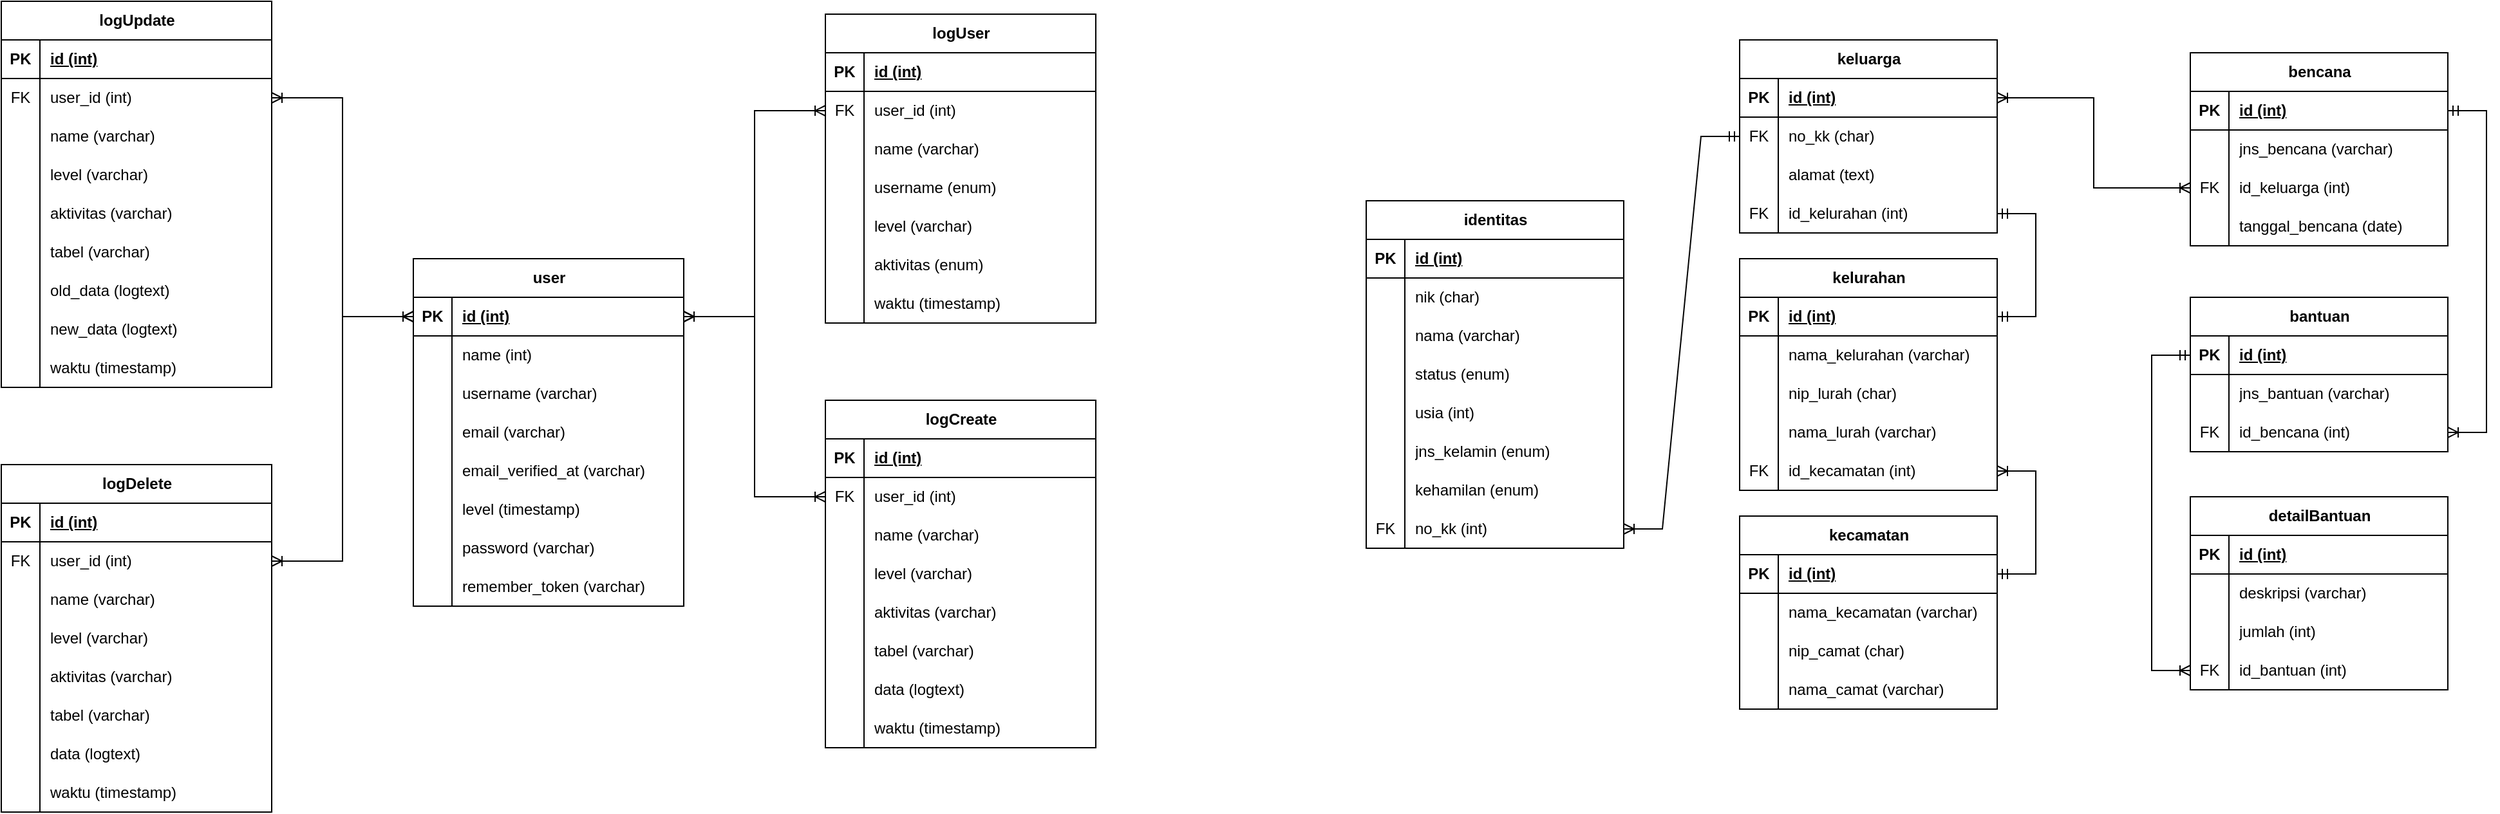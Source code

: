 <mxfile version="23.1.5" type="device">
  <diagram name="Page-1" id="0JX7jvQjMmCr-EEUjxyT">
    <mxGraphModel dx="2150" dy="529" grid="1" gridSize="10" guides="1" tooltips="1" connect="1" arrows="1" fold="1" page="1" pageScale="1" pageWidth="827" pageHeight="1169" math="0" shadow="0">
      <root>
        <mxCell id="0" />
        <mxCell id="1" parent="0" />
        <mxCell id="TNvGXSv6NNa721LzlKSS-1" value="identitas" style="shape=table;startSize=30;container=1;collapsible=1;childLayout=tableLayout;fixedRows=1;rowLines=0;fontStyle=1;align=center;resizeLast=1;html=1;" parent="1" vertex="1">
          <mxGeometry x="90" y="755" width="200" height="270" as="geometry">
            <mxRectangle x="-170" y="280" width="70" height="30" as="alternateBounds" />
          </mxGeometry>
        </mxCell>
        <mxCell id="TNvGXSv6NNa721LzlKSS-2" value="" style="shape=tableRow;horizontal=0;startSize=0;swimlaneHead=0;swimlaneBody=0;fillColor=none;collapsible=0;dropTarget=0;points=[[0,0.5],[1,0.5]];portConstraint=eastwest;top=0;left=0;right=0;bottom=1;" parent="TNvGXSv6NNa721LzlKSS-1" vertex="1">
          <mxGeometry y="30" width="200" height="30" as="geometry" />
        </mxCell>
        <mxCell id="TNvGXSv6NNa721LzlKSS-3" value="PK" style="shape=partialRectangle;connectable=0;fillColor=none;top=0;left=0;bottom=0;right=0;fontStyle=1;overflow=hidden;whiteSpace=wrap;html=1;" parent="TNvGXSv6NNa721LzlKSS-2" vertex="1">
          <mxGeometry width="30" height="30" as="geometry">
            <mxRectangle width="30" height="30" as="alternateBounds" />
          </mxGeometry>
        </mxCell>
        <mxCell id="TNvGXSv6NNa721LzlKSS-4" value="id (int)" style="shape=partialRectangle;connectable=0;fillColor=none;top=0;left=0;bottom=0;right=0;align=left;spacingLeft=6;fontStyle=5;overflow=hidden;whiteSpace=wrap;html=1;" parent="TNvGXSv6NNa721LzlKSS-2" vertex="1">
          <mxGeometry x="30" width="170" height="30" as="geometry">
            <mxRectangle width="170" height="30" as="alternateBounds" />
          </mxGeometry>
        </mxCell>
        <mxCell id="TNvGXSv6NNa721LzlKSS-5" value="" style="shape=tableRow;horizontal=0;startSize=0;swimlaneHead=0;swimlaneBody=0;fillColor=none;collapsible=0;dropTarget=0;points=[[0,0.5],[1,0.5]];portConstraint=eastwest;top=0;left=0;right=0;bottom=0;" parent="TNvGXSv6NNa721LzlKSS-1" vertex="1">
          <mxGeometry y="60" width="200" height="30" as="geometry" />
        </mxCell>
        <mxCell id="TNvGXSv6NNa721LzlKSS-6" value="" style="shape=partialRectangle;connectable=0;fillColor=none;top=0;left=0;bottom=0;right=0;editable=1;overflow=hidden;whiteSpace=wrap;html=1;" parent="TNvGXSv6NNa721LzlKSS-5" vertex="1">
          <mxGeometry width="30" height="30" as="geometry">
            <mxRectangle width="30" height="30" as="alternateBounds" />
          </mxGeometry>
        </mxCell>
        <mxCell id="TNvGXSv6NNa721LzlKSS-7" value="nik (char)" style="shape=partialRectangle;connectable=0;fillColor=none;top=0;left=0;bottom=0;right=0;align=left;spacingLeft=6;overflow=hidden;whiteSpace=wrap;html=1;" parent="TNvGXSv6NNa721LzlKSS-5" vertex="1">
          <mxGeometry x="30" width="170" height="30" as="geometry">
            <mxRectangle width="170" height="30" as="alternateBounds" />
          </mxGeometry>
        </mxCell>
        <mxCell id="9KtTSH5y7Sm4Y-5gmWEe-1" value="" style="shape=tableRow;horizontal=0;startSize=0;swimlaneHead=0;swimlaneBody=0;fillColor=none;collapsible=0;dropTarget=0;points=[[0,0.5],[1,0.5]];portConstraint=eastwest;top=0;left=0;right=0;bottom=0;" parent="TNvGXSv6NNa721LzlKSS-1" vertex="1">
          <mxGeometry y="90" width="200" height="30" as="geometry" />
        </mxCell>
        <mxCell id="9KtTSH5y7Sm4Y-5gmWEe-2" value="" style="shape=partialRectangle;connectable=0;fillColor=none;top=0;left=0;bottom=0;right=0;editable=1;overflow=hidden;whiteSpace=wrap;html=1;" parent="9KtTSH5y7Sm4Y-5gmWEe-1" vertex="1">
          <mxGeometry width="30" height="30" as="geometry">
            <mxRectangle width="30" height="30" as="alternateBounds" />
          </mxGeometry>
        </mxCell>
        <mxCell id="9KtTSH5y7Sm4Y-5gmWEe-3" value="nama (varchar)" style="shape=partialRectangle;connectable=0;fillColor=none;top=0;left=0;bottom=0;right=0;align=left;spacingLeft=6;overflow=hidden;whiteSpace=wrap;html=1;" parent="9KtTSH5y7Sm4Y-5gmWEe-1" vertex="1">
          <mxGeometry x="30" width="170" height="30" as="geometry">
            <mxRectangle width="170" height="30" as="alternateBounds" />
          </mxGeometry>
        </mxCell>
        <mxCell id="TNvGXSv6NNa721LzlKSS-8" value="" style="shape=tableRow;horizontal=0;startSize=0;swimlaneHead=0;swimlaneBody=0;fillColor=none;collapsible=0;dropTarget=0;points=[[0,0.5],[1,0.5]];portConstraint=eastwest;top=0;left=0;right=0;bottom=0;" parent="TNvGXSv6NNa721LzlKSS-1" vertex="1">
          <mxGeometry y="120" width="200" height="30" as="geometry" />
        </mxCell>
        <mxCell id="TNvGXSv6NNa721LzlKSS-9" value="" style="shape=partialRectangle;connectable=0;fillColor=none;top=0;left=0;bottom=0;right=0;editable=1;overflow=hidden;whiteSpace=wrap;html=1;" parent="TNvGXSv6NNa721LzlKSS-8" vertex="1">
          <mxGeometry width="30" height="30" as="geometry">
            <mxRectangle width="30" height="30" as="alternateBounds" />
          </mxGeometry>
        </mxCell>
        <mxCell id="TNvGXSv6NNa721LzlKSS-10" value="status (enum)" style="shape=partialRectangle;connectable=0;fillColor=none;top=0;left=0;bottom=0;right=0;align=left;spacingLeft=6;overflow=hidden;whiteSpace=wrap;html=1;" parent="TNvGXSv6NNa721LzlKSS-8" vertex="1">
          <mxGeometry x="30" width="170" height="30" as="geometry">
            <mxRectangle width="170" height="30" as="alternateBounds" />
          </mxGeometry>
        </mxCell>
        <mxCell id="TNvGXSv6NNa721LzlKSS-11" value="" style="shape=tableRow;horizontal=0;startSize=0;swimlaneHead=0;swimlaneBody=0;fillColor=none;collapsible=0;dropTarget=0;points=[[0,0.5],[1,0.5]];portConstraint=eastwest;top=0;left=0;right=0;bottom=0;" parent="TNvGXSv6NNa721LzlKSS-1" vertex="1">
          <mxGeometry y="150" width="200" height="30" as="geometry" />
        </mxCell>
        <mxCell id="TNvGXSv6NNa721LzlKSS-12" value="" style="shape=partialRectangle;connectable=0;fillColor=none;top=0;left=0;bottom=0;right=0;editable=1;overflow=hidden;whiteSpace=wrap;html=1;" parent="TNvGXSv6NNa721LzlKSS-11" vertex="1">
          <mxGeometry width="30" height="30" as="geometry">
            <mxRectangle width="30" height="30" as="alternateBounds" />
          </mxGeometry>
        </mxCell>
        <mxCell id="TNvGXSv6NNa721LzlKSS-13" value="usia (int)" style="shape=partialRectangle;connectable=0;fillColor=none;top=0;left=0;bottom=0;right=0;align=left;spacingLeft=6;overflow=hidden;whiteSpace=wrap;html=1;" parent="TNvGXSv6NNa721LzlKSS-11" vertex="1">
          <mxGeometry x="30" width="170" height="30" as="geometry">
            <mxRectangle width="170" height="30" as="alternateBounds" />
          </mxGeometry>
        </mxCell>
        <mxCell id="TNvGXSv6NNa721LzlKSS-18" value="" style="shape=tableRow;horizontal=0;startSize=0;swimlaneHead=0;swimlaneBody=0;fillColor=none;collapsible=0;dropTarget=0;points=[[0,0.5],[1,0.5]];portConstraint=eastwest;top=0;left=0;right=0;bottom=0;" parent="TNvGXSv6NNa721LzlKSS-1" vertex="1">
          <mxGeometry y="180" width="200" height="30" as="geometry" />
        </mxCell>
        <mxCell id="TNvGXSv6NNa721LzlKSS-19" value="" style="shape=partialRectangle;connectable=0;fillColor=none;top=0;left=0;bottom=0;right=0;editable=1;overflow=hidden;whiteSpace=wrap;html=1;" parent="TNvGXSv6NNa721LzlKSS-18" vertex="1">
          <mxGeometry width="30" height="30" as="geometry">
            <mxRectangle width="30" height="30" as="alternateBounds" />
          </mxGeometry>
        </mxCell>
        <mxCell id="TNvGXSv6NNa721LzlKSS-20" value="jns_kelamin (enum)" style="shape=partialRectangle;connectable=0;fillColor=none;top=0;left=0;bottom=0;right=0;align=left;spacingLeft=6;overflow=hidden;whiteSpace=wrap;html=1;" parent="TNvGXSv6NNa721LzlKSS-18" vertex="1">
          <mxGeometry x="30" width="170" height="30" as="geometry">
            <mxRectangle width="170" height="30" as="alternateBounds" />
          </mxGeometry>
        </mxCell>
        <mxCell id="TNvGXSv6NNa721LzlKSS-15" value="" style="shape=tableRow;horizontal=0;startSize=0;swimlaneHead=0;swimlaneBody=0;fillColor=none;collapsible=0;dropTarget=0;points=[[0,0.5],[1,0.5]];portConstraint=eastwest;top=0;left=0;right=0;bottom=0;" parent="TNvGXSv6NNa721LzlKSS-1" vertex="1">
          <mxGeometry y="210" width="200" height="30" as="geometry" />
        </mxCell>
        <mxCell id="TNvGXSv6NNa721LzlKSS-16" value="" style="shape=partialRectangle;connectable=0;fillColor=none;top=0;left=0;bottom=0;right=0;editable=1;overflow=hidden;whiteSpace=wrap;html=1;" parent="TNvGXSv6NNa721LzlKSS-15" vertex="1">
          <mxGeometry width="30" height="30" as="geometry">
            <mxRectangle width="30" height="30" as="alternateBounds" />
          </mxGeometry>
        </mxCell>
        <mxCell id="TNvGXSv6NNa721LzlKSS-17" value="kehamilan (enum)" style="shape=partialRectangle;connectable=0;fillColor=none;top=0;left=0;bottom=0;right=0;align=left;spacingLeft=6;overflow=hidden;whiteSpace=wrap;html=1;" parent="TNvGXSv6NNa721LzlKSS-15" vertex="1">
          <mxGeometry x="30" width="170" height="30" as="geometry">
            <mxRectangle width="170" height="30" as="alternateBounds" />
          </mxGeometry>
        </mxCell>
        <mxCell id="TNvGXSv6NNa721LzlKSS-63" value="" style="shape=tableRow;horizontal=0;startSize=0;swimlaneHead=0;swimlaneBody=0;fillColor=none;collapsible=0;dropTarget=0;points=[[0,0.5],[1,0.5]];portConstraint=eastwest;top=0;left=0;right=0;bottom=0;" parent="TNvGXSv6NNa721LzlKSS-1" vertex="1">
          <mxGeometry y="240" width="200" height="30" as="geometry" />
        </mxCell>
        <mxCell id="TNvGXSv6NNa721LzlKSS-64" value="FK" style="shape=partialRectangle;connectable=0;fillColor=none;top=0;left=0;bottom=0;right=0;editable=1;overflow=hidden;whiteSpace=wrap;html=1;" parent="TNvGXSv6NNa721LzlKSS-63" vertex="1">
          <mxGeometry width="30" height="30" as="geometry">
            <mxRectangle width="30" height="30" as="alternateBounds" />
          </mxGeometry>
        </mxCell>
        <mxCell id="TNvGXSv6NNa721LzlKSS-65" value="no_kk (int)" style="shape=partialRectangle;connectable=0;fillColor=none;top=0;left=0;bottom=0;right=0;align=left;spacingLeft=6;overflow=hidden;whiteSpace=wrap;html=1;" parent="TNvGXSv6NNa721LzlKSS-63" vertex="1">
          <mxGeometry x="30" width="170" height="30" as="geometry">
            <mxRectangle width="170" height="30" as="alternateBounds" />
          </mxGeometry>
        </mxCell>
        <mxCell id="TNvGXSv6NNa721LzlKSS-72" value="kelurahan" style="shape=table;startSize=30;container=1;collapsible=1;childLayout=tableLayout;fixedRows=1;rowLines=0;fontStyle=1;align=center;resizeLast=1;html=1;" parent="1" vertex="1">
          <mxGeometry x="380" y="800" width="200" height="180" as="geometry">
            <mxRectangle x="140" y="100" width="70" height="30" as="alternateBounds" />
          </mxGeometry>
        </mxCell>
        <mxCell id="TNvGXSv6NNa721LzlKSS-73" value="" style="shape=tableRow;horizontal=0;startSize=0;swimlaneHead=0;swimlaneBody=0;fillColor=none;collapsible=0;dropTarget=0;points=[[0,0.5],[1,0.5]];portConstraint=eastwest;top=0;left=0;right=0;bottom=1;" parent="TNvGXSv6NNa721LzlKSS-72" vertex="1">
          <mxGeometry y="30" width="200" height="30" as="geometry" />
        </mxCell>
        <mxCell id="TNvGXSv6NNa721LzlKSS-74" value="PK" style="shape=partialRectangle;connectable=0;fillColor=none;top=0;left=0;bottom=0;right=0;fontStyle=1;overflow=hidden;whiteSpace=wrap;html=1;" parent="TNvGXSv6NNa721LzlKSS-73" vertex="1">
          <mxGeometry width="30" height="30" as="geometry">
            <mxRectangle width="30" height="30" as="alternateBounds" />
          </mxGeometry>
        </mxCell>
        <mxCell id="TNvGXSv6NNa721LzlKSS-75" value="id&amp;nbsp;(int)" style="shape=partialRectangle;connectable=0;fillColor=none;top=0;left=0;bottom=0;right=0;align=left;spacingLeft=6;fontStyle=5;overflow=hidden;whiteSpace=wrap;html=1;" parent="TNvGXSv6NNa721LzlKSS-73" vertex="1">
          <mxGeometry x="30" width="170" height="30" as="geometry">
            <mxRectangle width="170" height="30" as="alternateBounds" />
          </mxGeometry>
        </mxCell>
        <mxCell id="TNvGXSv6NNa721LzlKSS-76" value="" style="shape=tableRow;horizontal=0;startSize=0;swimlaneHead=0;swimlaneBody=0;fillColor=none;collapsible=0;dropTarget=0;points=[[0,0.5],[1,0.5]];portConstraint=eastwest;top=0;left=0;right=0;bottom=0;" parent="TNvGXSv6NNa721LzlKSS-72" vertex="1">
          <mxGeometry y="60" width="200" height="30" as="geometry" />
        </mxCell>
        <mxCell id="TNvGXSv6NNa721LzlKSS-77" value="" style="shape=partialRectangle;connectable=0;fillColor=none;top=0;left=0;bottom=0;right=0;editable=1;overflow=hidden;whiteSpace=wrap;html=1;" parent="TNvGXSv6NNa721LzlKSS-76" vertex="1">
          <mxGeometry width="30" height="30" as="geometry">
            <mxRectangle width="30" height="30" as="alternateBounds" />
          </mxGeometry>
        </mxCell>
        <mxCell id="TNvGXSv6NNa721LzlKSS-78" value="nama_kelurahan (varchar)" style="shape=partialRectangle;connectable=0;fillColor=none;top=0;left=0;bottom=0;right=0;align=left;spacingLeft=6;overflow=hidden;whiteSpace=wrap;html=1;" parent="TNvGXSv6NNa721LzlKSS-76" vertex="1">
          <mxGeometry x="30" width="170" height="30" as="geometry">
            <mxRectangle width="170" height="30" as="alternateBounds" />
          </mxGeometry>
        </mxCell>
        <mxCell id="TNvGXSv6NNa721LzlKSS-79" value="" style="shape=tableRow;horizontal=0;startSize=0;swimlaneHead=0;swimlaneBody=0;fillColor=none;collapsible=0;dropTarget=0;points=[[0,0.5],[1,0.5]];portConstraint=eastwest;top=0;left=0;right=0;bottom=0;" parent="TNvGXSv6NNa721LzlKSS-72" vertex="1">
          <mxGeometry y="90" width="200" height="30" as="geometry" />
        </mxCell>
        <mxCell id="TNvGXSv6NNa721LzlKSS-80" value="" style="shape=partialRectangle;connectable=0;fillColor=none;top=0;left=0;bottom=0;right=0;editable=1;overflow=hidden;whiteSpace=wrap;html=1;" parent="TNvGXSv6NNa721LzlKSS-79" vertex="1">
          <mxGeometry width="30" height="30" as="geometry">
            <mxRectangle width="30" height="30" as="alternateBounds" />
          </mxGeometry>
        </mxCell>
        <mxCell id="TNvGXSv6NNa721LzlKSS-81" value="nip_lurah (char)" style="shape=partialRectangle;connectable=0;fillColor=none;top=0;left=0;bottom=0;right=0;align=left;spacingLeft=6;overflow=hidden;whiteSpace=wrap;html=1;" parent="TNvGXSv6NNa721LzlKSS-79" vertex="1">
          <mxGeometry x="30" width="170" height="30" as="geometry">
            <mxRectangle width="170" height="30" as="alternateBounds" />
          </mxGeometry>
        </mxCell>
        <mxCell id="TNvGXSv6NNa721LzlKSS-92" value="" style="shape=tableRow;horizontal=0;startSize=0;swimlaneHead=0;swimlaneBody=0;fillColor=none;collapsible=0;dropTarget=0;points=[[0,0.5],[1,0.5]];portConstraint=eastwest;top=0;left=0;right=0;bottom=0;" parent="TNvGXSv6NNa721LzlKSS-72" vertex="1">
          <mxGeometry y="120" width="200" height="30" as="geometry" />
        </mxCell>
        <mxCell id="TNvGXSv6NNa721LzlKSS-93" value="" style="shape=partialRectangle;connectable=0;fillColor=none;top=0;left=0;bottom=0;right=0;editable=1;overflow=hidden;whiteSpace=wrap;html=1;" parent="TNvGXSv6NNa721LzlKSS-92" vertex="1">
          <mxGeometry width="30" height="30" as="geometry">
            <mxRectangle width="30" height="30" as="alternateBounds" />
          </mxGeometry>
        </mxCell>
        <mxCell id="TNvGXSv6NNa721LzlKSS-94" value="nama_lurah&amp;nbsp;(varchar)" style="shape=partialRectangle;connectable=0;fillColor=none;top=0;left=0;bottom=0;right=0;align=left;spacingLeft=6;overflow=hidden;whiteSpace=wrap;html=1;" parent="TNvGXSv6NNa721LzlKSS-92" vertex="1">
          <mxGeometry x="30" width="170" height="30" as="geometry">
            <mxRectangle width="170" height="30" as="alternateBounds" />
          </mxGeometry>
        </mxCell>
        <mxCell id="TNvGXSv6NNa721LzlKSS-142" value="" style="shape=tableRow;horizontal=0;startSize=0;swimlaneHead=0;swimlaneBody=0;fillColor=none;collapsible=0;dropTarget=0;points=[[0,0.5],[1,0.5]];portConstraint=eastwest;top=0;left=0;right=0;bottom=0;" parent="TNvGXSv6NNa721LzlKSS-72" vertex="1">
          <mxGeometry y="150" width="200" height="30" as="geometry" />
        </mxCell>
        <mxCell id="TNvGXSv6NNa721LzlKSS-143" value="FK" style="shape=partialRectangle;connectable=0;fillColor=none;top=0;left=0;bottom=0;right=0;editable=1;overflow=hidden;whiteSpace=wrap;html=1;" parent="TNvGXSv6NNa721LzlKSS-142" vertex="1">
          <mxGeometry width="30" height="30" as="geometry">
            <mxRectangle width="30" height="30" as="alternateBounds" />
          </mxGeometry>
        </mxCell>
        <mxCell id="TNvGXSv6NNa721LzlKSS-144" value="id_kecamatan&amp;nbsp;(int)" style="shape=partialRectangle;connectable=0;fillColor=none;top=0;left=0;bottom=0;right=0;align=left;spacingLeft=6;overflow=hidden;whiteSpace=wrap;html=1;" parent="TNvGXSv6NNa721LzlKSS-142" vertex="1">
          <mxGeometry x="30" width="170" height="30" as="geometry">
            <mxRectangle width="170" height="30" as="alternateBounds" />
          </mxGeometry>
        </mxCell>
        <mxCell id="TNvGXSv6NNa721LzlKSS-96" value="kecamatan" style="shape=table;startSize=30;container=1;collapsible=1;childLayout=tableLayout;fixedRows=1;rowLines=0;fontStyle=1;align=center;resizeLast=1;html=1;" parent="1" vertex="1">
          <mxGeometry x="380" y="1000" width="200" height="150" as="geometry">
            <mxRectangle x="140" y="100" width="70" height="30" as="alternateBounds" />
          </mxGeometry>
        </mxCell>
        <mxCell id="TNvGXSv6NNa721LzlKSS-97" value="" style="shape=tableRow;horizontal=0;startSize=0;swimlaneHead=0;swimlaneBody=0;fillColor=none;collapsible=0;dropTarget=0;points=[[0,0.5],[1,0.5]];portConstraint=eastwest;top=0;left=0;right=0;bottom=1;" parent="TNvGXSv6NNa721LzlKSS-96" vertex="1">
          <mxGeometry y="30" width="200" height="30" as="geometry" />
        </mxCell>
        <mxCell id="TNvGXSv6NNa721LzlKSS-98" value="PK" style="shape=partialRectangle;connectable=0;fillColor=none;top=0;left=0;bottom=0;right=0;fontStyle=1;overflow=hidden;whiteSpace=wrap;html=1;" parent="TNvGXSv6NNa721LzlKSS-97" vertex="1">
          <mxGeometry width="30" height="30" as="geometry">
            <mxRectangle width="30" height="30" as="alternateBounds" />
          </mxGeometry>
        </mxCell>
        <mxCell id="TNvGXSv6NNa721LzlKSS-99" value="id&amp;nbsp;(int)" style="shape=partialRectangle;connectable=0;fillColor=none;top=0;left=0;bottom=0;right=0;align=left;spacingLeft=6;fontStyle=5;overflow=hidden;whiteSpace=wrap;html=1;" parent="TNvGXSv6NNa721LzlKSS-97" vertex="1">
          <mxGeometry x="30" width="170" height="30" as="geometry">
            <mxRectangle width="170" height="30" as="alternateBounds" />
          </mxGeometry>
        </mxCell>
        <mxCell id="TNvGXSv6NNa721LzlKSS-100" value="" style="shape=tableRow;horizontal=0;startSize=0;swimlaneHead=0;swimlaneBody=0;fillColor=none;collapsible=0;dropTarget=0;points=[[0,0.5],[1,0.5]];portConstraint=eastwest;top=0;left=0;right=0;bottom=0;" parent="TNvGXSv6NNa721LzlKSS-96" vertex="1">
          <mxGeometry y="60" width="200" height="30" as="geometry" />
        </mxCell>
        <mxCell id="TNvGXSv6NNa721LzlKSS-101" value="" style="shape=partialRectangle;connectable=0;fillColor=none;top=0;left=0;bottom=0;right=0;editable=1;overflow=hidden;whiteSpace=wrap;html=1;" parent="TNvGXSv6NNa721LzlKSS-100" vertex="1">
          <mxGeometry width="30" height="30" as="geometry">
            <mxRectangle width="30" height="30" as="alternateBounds" />
          </mxGeometry>
        </mxCell>
        <mxCell id="TNvGXSv6NNa721LzlKSS-102" value="nama_kecamatan&amp;nbsp;(varchar)" style="shape=partialRectangle;connectable=0;fillColor=none;top=0;left=0;bottom=0;right=0;align=left;spacingLeft=6;overflow=hidden;whiteSpace=wrap;html=1;" parent="TNvGXSv6NNa721LzlKSS-100" vertex="1">
          <mxGeometry x="30" width="170" height="30" as="geometry">
            <mxRectangle width="170" height="30" as="alternateBounds" />
          </mxGeometry>
        </mxCell>
        <mxCell id="TNvGXSv6NNa721LzlKSS-103" value="" style="shape=tableRow;horizontal=0;startSize=0;swimlaneHead=0;swimlaneBody=0;fillColor=none;collapsible=0;dropTarget=0;points=[[0,0.5],[1,0.5]];portConstraint=eastwest;top=0;left=0;right=0;bottom=0;" parent="TNvGXSv6NNa721LzlKSS-96" vertex="1">
          <mxGeometry y="90" width="200" height="30" as="geometry" />
        </mxCell>
        <mxCell id="TNvGXSv6NNa721LzlKSS-104" value="" style="shape=partialRectangle;connectable=0;fillColor=none;top=0;left=0;bottom=0;right=0;editable=1;overflow=hidden;whiteSpace=wrap;html=1;" parent="TNvGXSv6NNa721LzlKSS-103" vertex="1">
          <mxGeometry width="30" height="30" as="geometry">
            <mxRectangle width="30" height="30" as="alternateBounds" />
          </mxGeometry>
        </mxCell>
        <mxCell id="TNvGXSv6NNa721LzlKSS-105" value="nip_camat&amp;nbsp;(char)" style="shape=partialRectangle;connectable=0;fillColor=none;top=0;left=0;bottom=0;right=0;align=left;spacingLeft=6;overflow=hidden;whiteSpace=wrap;html=1;" parent="TNvGXSv6NNa721LzlKSS-103" vertex="1">
          <mxGeometry x="30" width="170" height="30" as="geometry">
            <mxRectangle width="170" height="30" as="alternateBounds" />
          </mxGeometry>
        </mxCell>
        <mxCell id="TNvGXSv6NNa721LzlKSS-106" value="" style="shape=tableRow;horizontal=0;startSize=0;swimlaneHead=0;swimlaneBody=0;fillColor=none;collapsible=0;dropTarget=0;points=[[0,0.5],[1,0.5]];portConstraint=eastwest;top=0;left=0;right=0;bottom=0;" parent="TNvGXSv6NNa721LzlKSS-96" vertex="1">
          <mxGeometry y="120" width="200" height="30" as="geometry" />
        </mxCell>
        <mxCell id="TNvGXSv6NNa721LzlKSS-107" value="" style="shape=partialRectangle;connectable=0;fillColor=none;top=0;left=0;bottom=0;right=0;editable=1;overflow=hidden;whiteSpace=wrap;html=1;" parent="TNvGXSv6NNa721LzlKSS-106" vertex="1">
          <mxGeometry width="30" height="30" as="geometry">
            <mxRectangle width="30" height="30" as="alternateBounds" />
          </mxGeometry>
        </mxCell>
        <mxCell id="TNvGXSv6NNa721LzlKSS-108" value="nama_camat&amp;nbsp;(varchar)" style="shape=partialRectangle;connectable=0;fillColor=none;top=0;left=0;bottom=0;right=0;align=left;spacingLeft=6;overflow=hidden;whiteSpace=wrap;html=1;" parent="TNvGXSv6NNa721LzlKSS-106" vertex="1">
          <mxGeometry x="30" width="170" height="30" as="geometry">
            <mxRectangle width="170" height="30" as="alternateBounds" />
          </mxGeometry>
        </mxCell>
        <mxCell id="TNvGXSv6NNa721LzlKSS-109" value="bantuan" style="shape=table;startSize=30;container=1;collapsible=1;childLayout=tableLayout;fixedRows=1;rowLines=0;fontStyle=1;align=center;resizeLast=1;html=1;" parent="1" vertex="1">
          <mxGeometry x="730" y="830" width="200" height="120" as="geometry">
            <mxRectangle x="140" y="100" width="70" height="30" as="alternateBounds" />
          </mxGeometry>
        </mxCell>
        <mxCell id="TNvGXSv6NNa721LzlKSS-110" value="" style="shape=tableRow;horizontal=0;startSize=0;swimlaneHead=0;swimlaneBody=0;fillColor=none;collapsible=0;dropTarget=0;points=[[0,0.5],[1,0.5]];portConstraint=eastwest;top=0;left=0;right=0;bottom=1;" parent="TNvGXSv6NNa721LzlKSS-109" vertex="1">
          <mxGeometry y="30" width="200" height="30" as="geometry" />
        </mxCell>
        <mxCell id="TNvGXSv6NNa721LzlKSS-111" value="PK" style="shape=partialRectangle;connectable=0;fillColor=none;top=0;left=0;bottom=0;right=0;fontStyle=1;overflow=hidden;whiteSpace=wrap;html=1;" parent="TNvGXSv6NNa721LzlKSS-110" vertex="1">
          <mxGeometry width="30" height="30" as="geometry">
            <mxRectangle width="30" height="30" as="alternateBounds" />
          </mxGeometry>
        </mxCell>
        <mxCell id="TNvGXSv6NNa721LzlKSS-112" value="id&amp;nbsp;(int)" style="shape=partialRectangle;connectable=0;fillColor=none;top=0;left=0;bottom=0;right=0;align=left;spacingLeft=6;fontStyle=5;overflow=hidden;whiteSpace=wrap;html=1;" parent="TNvGXSv6NNa721LzlKSS-110" vertex="1">
          <mxGeometry x="30" width="170" height="30" as="geometry">
            <mxRectangle width="170" height="30" as="alternateBounds" />
          </mxGeometry>
        </mxCell>
        <mxCell id="TNvGXSv6NNa721LzlKSS-113" value="" style="shape=tableRow;horizontal=0;startSize=0;swimlaneHead=0;swimlaneBody=0;fillColor=none;collapsible=0;dropTarget=0;points=[[0,0.5],[1,0.5]];portConstraint=eastwest;top=0;left=0;right=0;bottom=0;" parent="TNvGXSv6NNa721LzlKSS-109" vertex="1">
          <mxGeometry y="60" width="200" height="30" as="geometry" />
        </mxCell>
        <mxCell id="TNvGXSv6NNa721LzlKSS-114" value="" style="shape=partialRectangle;connectable=0;fillColor=none;top=0;left=0;bottom=0;right=0;editable=1;overflow=hidden;whiteSpace=wrap;html=1;" parent="TNvGXSv6NNa721LzlKSS-113" vertex="1">
          <mxGeometry width="30" height="30" as="geometry">
            <mxRectangle width="30" height="30" as="alternateBounds" />
          </mxGeometry>
        </mxCell>
        <mxCell id="TNvGXSv6NNa721LzlKSS-115" value="jns_bantuan&amp;nbsp;(varchar)" style="shape=partialRectangle;connectable=0;fillColor=none;top=0;left=0;bottom=0;right=0;align=left;spacingLeft=6;overflow=hidden;whiteSpace=wrap;html=1;" parent="TNvGXSv6NNa721LzlKSS-113" vertex="1">
          <mxGeometry x="30" width="170" height="30" as="geometry">
            <mxRectangle width="170" height="30" as="alternateBounds" />
          </mxGeometry>
        </mxCell>
        <mxCell id="3ies4iJw6yxgmnnI7qEw-10" value="" style="shape=tableRow;horizontal=0;startSize=0;swimlaneHead=0;swimlaneBody=0;fillColor=none;collapsible=0;dropTarget=0;points=[[0,0.5],[1,0.5]];portConstraint=eastwest;top=0;left=0;right=0;bottom=0;" parent="TNvGXSv6NNa721LzlKSS-109" vertex="1">
          <mxGeometry y="90" width="200" height="30" as="geometry" />
        </mxCell>
        <mxCell id="3ies4iJw6yxgmnnI7qEw-11" value="FK" style="shape=partialRectangle;connectable=0;fillColor=none;top=0;left=0;bottom=0;right=0;editable=1;overflow=hidden;whiteSpace=wrap;html=1;" parent="3ies4iJw6yxgmnnI7qEw-10" vertex="1">
          <mxGeometry width="30" height="30" as="geometry">
            <mxRectangle width="30" height="30" as="alternateBounds" />
          </mxGeometry>
        </mxCell>
        <mxCell id="3ies4iJw6yxgmnnI7qEw-12" value="id_bencana&amp;nbsp;(int)" style="shape=partialRectangle;connectable=0;fillColor=none;top=0;left=0;bottom=0;right=0;align=left;spacingLeft=6;overflow=hidden;whiteSpace=wrap;html=1;" parent="3ies4iJw6yxgmnnI7qEw-10" vertex="1">
          <mxGeometry x="30" width="170" height="30" as="geometry">
            <mxRectangle width="170" height="30" as="alternateBounds" />
          </mxGeometry>
        </mxCell>
        <mxCell id="hTFHWpjRuQEgCD8Vhhp_-5" value="" style="edgeStyle=orthogonalEdgeStyle;fontSize=12;html=1;endArrow=ERmandOne;startArrow=ERmandOne;rounded=0;exitX=1;exitY=0.5;exitDx=0;exitDy=0;entryX=1;entryY=0.5;entryDx=0;entryDy=0;" parent="1" source="3ies4iJw6yxgmnnI7qEw-4" target="TNvGXSv6NNa721LzlKSS-73" edge="1">
          <mxGeometry width="100" height="100" relative="1" as="geometry">
            <mxPoint x="200" y="1105" as="sourcePoint" />
            <mxPoint x="740" y="830" as="targetPoint" />
            <Array as="points">
              <mxPoint x="610" y="765" />
              <mxPoint x="610" y="845" />
            </Array>
          </mxGeometry>
        </mxCell>
        <mxCell id="hTFHWpjRuQEgCD8Vhhp_-8" value="" style="edgeStyle=orthogonalEdgeStyle;fontSize=12;html=1;endArrow=ERoneToMany;startArrow=ERmandOne;rounded=0;exitX=1;exitY=0.5;exitDx=0;exitDy=0;entryX=1;entryY=0.5;entryDx=0;entryDy=0;endFill=0;" parent="1" source="TNvGXSv6NNa721LzlKSS-97" target="TNvGXSv6NNa721LzlKSS-142" edge="1">
          <mxGeometry width="100" height="100" relative="1" as="geometry">
            <mxPoint x="230" y="1085" as="sourcePoint" />
            <mxPoint x="395" y="1322" as="targetPoint" />
            <Array as="points">
              <mxPoint x="610" y="1045" />
              <mxPoint x="610" y="965" />
            </Array>
          </mxGeometry>
        </mxCell>
        <mxCell id="m3n8xfc2kpak2XRqpWuj-1" value="keluarga" style="shape=table;startSize=30;container=1;collapsible=1;childLayout=tableLayout;fixedRows=1;rowLines=0;fontStyle=1;align=center;resizeLast=1;html=1;" parent="1" vertex="1">
          <mxGeometry x="380" y="630" width="200" height="150" as="geometry">
            <mxRectangle x="140" y="100" width="70" height="30" as="alternateBounds" />
          </mxGeometry>
        </mxCell>
        <mxCell id="m3n8xfc2kpak2XRqpWuj-2" value="" style="shape=tableRow;horizontal=0;startSize=0;swimlaneHead=0;swimlaneBody=0;fillColor=none;collapsible=0;dropTarget=0;points=[[0,0.5],[1,0.5]];portConstraint=eastwest;top=0;left=0;right=0;bottom=1;" parent="m3n8xfc2kpak2XRqpWuj-1" vertex="1">
          <mxGeometry y="30" width="200" height="30" as="geometry" />
        </mxCell>
        <mxCell id="m3n8xfc2kpak2XRqpWuj-3" value="PK" style="shape=partialRectangle;connectable=0;fillColor=none;top=0;left=0;bottom=0;right=0;fontStyle=1;overflow=hidden;whiteSpace=wrap;html=1;" parent="m3n8xfc2kpak2XRqpWuj-2" vertex="1">
          <mxGeometry width="30" height="30" as="geometry">
            <mxRectangle width="30" height="30" as="alternateBounds" />
          </mxGeometry>
        </mxCell>
        <mxCell id="m3n8xfc2kpak2XRqpWuj-4" value="id (int)" style="shape=partialRectangle;connectable=0;fillColor=none;top=0;left=0;bottom=0;right=0;align=left;spacingLeft=6;fontStyle=5;overflow=hidden;whiteSpace=wrap;html=1;" parent="m3n8xfc2kpak2XRqpWuj-2" vertex="1">
          <mxGeometry x="30" width="170" height="30" as="geometry">
            <mxRectangle width="170" height="30" as="alternateBounds" />
          </mxGeometry>
        </mxCell>
        <mxCell id="9KtTSH5y7Sm4Y-5gmWEe-4" value="" style="shape=tableRow;horizontal=0;startSize=0;swimlaneHead=0;swimlaneBody=0;fillColor=none;collapsible=0;dropTarget=0;points=[[0,0.5],[1,0.5]];portConstraint=eastwest;top=0;left=0;right=0;bottom=0;" parent="m3n8xfc2kpak2XRqpWuj-1" vertex="1">
          <mxGeometry y="60" width="200" height="30" as="geometry" />
        </mxCell>
        <mxCell id="9KtTSH5y7Sm4Y-5gmWEe-5" value="FK" style="shape=partialRectangle;connectable=0;fillColor=none;top=0;left=0;bottom=0;right=0;editable=1;overflow=hidden;whiteSpace=wrap;html=1;" parent="9KtTSH5y7Sm4Y-5gmWEe-4" vertex="1">
          <mxGeometry width="30" height="30" as="geometry">
            <mxRectangle width="30" height="30" as="alternateBounds" />
          </mxGeometry>
        </mxCell>
        <mxCell id="9KtTSH5y7Sm4Y-5gmWEe-6" value="no_kk (char)" style="shape=partialRectangle;connectable=0;fillColor=none;top=0;left=0;bottom=0;right=0;align=left;spacingLeft=6;overflow=hidden;whiteSpace=wrap;html=1;" parent="9KtTSH5y7Sm4Y-5gmWEe-4" vertex="1">
          <mxGeometry x="30" width="170" height="30" as="geometry">
            <mxRectangle width="170" height="30" as="alternateBounds" />
          </mxGeometry>
        </mxCell>
        <mxCell id="3ies4iJw6yxgmnnI7qEw-1" value="" style="shape=tableRow;horizontal=0;startSize=0;swimlaneHead=0;swimlaneBody=0;fillColor=none;collapsible=0;dropTarget=0;points=[[0,0.5],[1,0.5]];portConstraint=eastwest;top=0;left=0;right=0;bottom=0;" parent="m3n8xfc2kpak2XRqpWuj-1" vertex="1">
          <mxGeometry y="90" width="200" height="30" as="geometry" />
        </mxCell>
        <mxCell id="3ies4iJw6yxgmnnI7qEw-2" value="" style="shape=partialRectangle;connectable=0;fillColor=none;top=0;left=0;bottom=0;right=0;editable=1;overflow=hidden;whiteSpace=wrap;html=1;" parent="3ies4iJw6yxgmnnI7qEw-1" vertex="1">
          <mxGeometry width="30" height="30" as="geometry">
            <mxRectangle width="30" height="30" as="alternateBounds" />
          </mxGeometry>
        </mxCell>
        <mxCell id="3ies4iJw6yxgmnnI7qEw-3" value="alamat (text)" style="shape=partialRectangle;connectable=0;fillColor=none;top=0;left=0;bottom=0;right=0;align=left;spacingLeft=6;overflow=hidden;whiteSpace=wrap;html=1;" parent="3ies4iJw6yxgmnnI7qEw-1" vertex="1">
          <mxGeometry x="30" width="170" height="30" as="geometry">
            <mxRectangle width="170" height="30" as="alternateBounds" />
          </mxGeometry>
        </mxCell>
        <mxCell id="3ies4iJw6yxgmnnI7qEw-4" value="" style="shape=tableRow;horizontal=0;startSize=0;swimlaneHead=0;swimlaneBody=0;fillColor=none;collapsible=0;dropTarget=0;points=[[0,0.5],[1,0.5]];portConstraint=eastwest;top=0;left=0;right=0;bottom=0;" parent="m3n8xfc2kpak2XRqpWuj-1" vertex="1">
          <mxGeometry y="120" width="200" height="30" as="geometry" />
        </mxCell>
        <mxCell id="3ies4iJw6yxgmnnI7qEw-5" value="FK" style="shape=partialRectangle;connectable=0;fillColor=none;top=0;left=0;bottom=0;right=0;editable=1;overflow=hidden;whiteSpace=wrap;html=1;" parent="3ies4iJw6yxgmnnI7qEw-4" vertex="1">
          <mxGeometry width="30" height="30" as="geometry">
            <mxRectangle width="30" height="30" as="alternateBounds" />
          </mxGeometry>
        </mxCell>
        <mxCell id="3ies4iJw6yxgmnnI7qEw-6" value="id_kelurahan&amp;nbsp;(int)" style="shape=partialRectangle;connectable=0;fillColor=none;top=0;left=0;bottom=0;right=0;align=left;spacingLeft=6;overflow=hidden;whiteSpace=wrap;html=1;" parent="3ies4iJw6yxgmnnI7qEw-4" vertex="1">
          <mxGeometry x="30" width="170" height="30" as="geometry">
            <mxRectangle width="170" height="30" as="alternateBounds" />
          </mxGeometry>
        </mxCell>
        <mxCell id="m3n8xfc2kpak2XRqpWuj-11" value="" style="edgeStyle=entityRelationEdgeStyle;fontSize=12;html=1;endArrow=ERoneToMany;startArrow=ERmandOne;rounded=0;exitX=0;exitY=0.5;exitDx=0;exitDy=0;entryX=1;entryY=0.5;entryDx=0;entryDy=0;endFill=0;startFill=0;" parent="1" source="9KtTSH5y7Sm4Y-5gmWEe-4" target="TNvGXSv6NNa721LzlKSS-63" edge="1">
          <mxGeometry width="100" height="100" relative="1" as="geometry">
            <mxPoint x="-130" y="1060" as="sourcePoint" />
            <mxPoint x="40" y="990" as="targetPoint" />
          </mxGeometry>
        </mxCell>
        <mxCell id="m3n8xfc2kpak2XRqpWuj-13" value="bencana" style="shape=table;startSize=30;container=1;collapsible=1;childLayout=tableLayout;fixedRows=1;rowLines=0;fontStyle=1;align=center;resizeLast=1;html=1;" parent="1" vertex="1">
          <mxGeometry x="730" y="640" width="200" height="150" as="geometry">
            <mxRectangle x="140" y="100" width="70" height="30" as="alternateBounds" />
          </mxGeometry>
        </mxCell>
        <mxCell id="m3n8xfc2kpak2XRqpWuj-14" value="" style="shape=tableRow;horizontal=0;startSize=0;swimlaneHead=0;swimlaneBody=0;fillColor=none;collapsible=0;dropTarget=0;points=[[0,0.5],[1,0.5]];portConstraint=eastwest;top=0;left=0;right=0;bottom=1;" parent="m3n8xfc2kpak2XRqpWuj-13" vertex="1">
          <mxGeometry y="30" width="200" height="30" as="geometry" />
        </mxCell>
        <mxCell id="m3n8xfc2kpak2XRqpWuj-15" value="PK" style="shape=partialRectangle;connectable=0;fillColor=none;top=0;left=0;bottom=0;right=0;fontStyle=1;overflow=hidden;whiteSpace=wrap;html=1;" parent="m3n8xfc2kpak2XRqpWuj-14" vertex="1">
          <mxGeometry width="30" height="30" as="geometry">
            <mxRectangle width="30" height="30" as="alternateBounds" />
          </mxGeometry>
        </mxCell>
        <mxCell id="m3n8xfc2kpak2XRqpWuj-16" value="id&amp;nbsp;(int)" style="shape=partialRectangle;connectable=0;fillColor=none;top=0;left=0;bottom=0;right=0;align=left;spacingLeft=6;fontStyle=5;overflow=hidden;whiteSpace=wrap;html=1;" parent="m3n8xfc2kpak2XRqpWuj-14" vertex="1">
          <mxGeometry x="30" width="170" height="30" as="geometry">
            <mxRectangle width="170" height="30" as="alternateBounds" />
          </mxGeometry>
        </mxCell>
        <mxCell id="m3n8xfc2kpak2XRqpWuj-17" value="" style="shape=tableRow;horizontal=0;startSize=0;swimlaneHead=0;swimlaneBody=0;fillColor=none;collapsible=0;dropTarget=0;points=[[0,0.5],[1,0.5]];portConstraint=eastwest;top=0;left=0;right=0;bottom=0;" parent="m3n8xfc2kpak2XRqpWuj-13" vertex="1">
          <mxGeometry y="60" width="200" height="30" as="geometry" />
        </mxCell>
        <mxCell id="m3n8xfc2kpak2XRqpWuj-18" value="" style="shape=partialRectangle;connectable=0;fillColor=none;top=0;left=0;bottom=0;right=0;editable=1;overflow=hidden;whiteSpace=wrap;html=1;" parent="m3n8xfc2kpak2XRqpWuj-17" vertex="1">
          <mxGeometry width="30" height="30" as="geometry">
            <mxRectangle width="30" height="30" as="alternateBounds" />
          </mxGeometry>
        </mxCell>
        <mxCell id="m3n8xfc2kpak2XRqpWuj-19" value="jns_bencana&amp;nbsp;(varchar)" style="shape=partialRectangle;connectable=0;fillColor=none;top=0;left=0;bottom=0;right=0;align=left;spacingLeft=6;overflow=hidden;whiteSpace=wrap;html=1;" parent="m3n8xfc2kpak2XRqpWuj-17" vertex="1">
          <mxGeometry x="30" width="170" height="30" as="geometry">
            <mxRectangle width="170" height="30" as="alternateBounds" />
          </mxGeometry>
        </mxCell>
        <mxCell id="a5QmPVQEfxBZgQiKzFZ_-4" value="" style="shape=tableRow;horizontal=0;startSize=0;swimlaneHead=0;swimlaneBody=0;fillColor=none;collapsible=0;dropTarget=0;points=[[0,0.5],[1,0.5]];portConstraint=eastwest;top=0;left=0;right=0;bottom=0;" parent="m3n8xfc2kpak2XRqpWuj-13" vertex="1">
          <mxGeometry y="90" width="200" height="30" as="geometry" />
        </mxCell>
        <mxCell id="a5QmPVQEfxBZgQiKzFZ_-5" value="FK" style="shape=partialRectangle;connectable=0;fillColor=none;top=0;left=0;bottom=0;right=0;editable=1;overflow=hidden;whiteSpace=wrap;html=1;" parent="a5QmPVQEfxBZgQiKzFZ_-4" vertex="1">
          <mxGeometry width="30" height="30" as="geometry">
            <mxRectangle width="30" height="30" as="alternateBounds" />
          </mxGeometry>
        </mxCell>
        <mxCell id="a5QmPVQEfxBZgQiKzFZ_-6" value="id_keluarga (int)" style="shape=partialRectangle;connectable=0;fillColor=none;top=0;left=0;bottom=0;right=0;align=left;spacingLeft=6;overflow=hidden;whiteSpace=wrap;html=1;" parent="a5QmPVQEfxBZgQiKzFZ_-4" vertex="1">
          <mxGeometry x="30" width="170" height="30" as="geometry">
            <mxRectangle width="170" height="30" as="alternateBounds" />
          </mxGeometry>
        </mxCell>
        <mxCell id="3ies4iJw6yxgmnnI7qEw-7" value="" style="shape=tableRow;horizontal=0;startSize=0;swimlaneHead=0;swimlaneBody=0;fillColor=none;collapsible=0;dropTarget=0;points=[[0,0.5],[1,0.5]];portConstraint=eastwest;top=0;left=0;right=0;bottom=0;" parent="m3n8xfc2kpak2XRqpWuj-13" vertex="1">
          <mxGeometry y="120" width="200" height="30" as="geometry" />
        </mxCell>
        <mxCell id="3ies4iJw6yxgmnnI7qEw-8" value="" style="shape=partialRectangle;connectable=0;fillColor=none;top=0;left=0;bottom=0;right=0;editable=1;overflow=hidden;whiteSpace=wrap;html=1;" parent="3ies4iJw6yxgmnnI7qEw-7" vertex="1">
          <mxGeometry width="30" height="30" as="geometry">
            <mxRectangle width="30" height="30" as="alternateBounds" />
          </mxGeometry>
        </mxCell>
        <mxCell id="3ies4iJw6yxgmnnI7qEw-9" value="tanggal_bencana&amp;nbsp;(date)" style="shape=partialRectangle;connectable=0;fillColor=none;top=0;left=0;bottom=0;right=0;align=left;spacingLeft=6;overflow=hidden;whiteSpace=wrap;html=1;" parent="3ies4iJw6yxgmnnI7qEw-7" vertex="1">
          <mxGeometry x="30" width="170" height="30" as="geometry">
            <mxRectangle width="170" height="30" as="alternateBounds" />
          </mxGeometry>
        </mxCell>
        <mxCell id="3ies4iJw6yxgmnnI7qEw-14" value="" style="fontSize=12;html=1;endArrow=ERoneToMany;startArrow=ERmandOne;rounded=0;endFill=0;edgeStyle=orthogonalEdgeStyle;exitX=1;exitY=0.5;exitDx=0;exitDy=0;entryX=1;entryY=0.5;entryDx=0;entryDy=0;" parent="1" source="m3n8xfc2kpak2XRqpWuj-14" target="3ies4iJw6yxgmnnI7qEw-10" edge="1">
          <mxGeometry width="100" height="100" relative="1" as="geometry">
            <mxPoint x="970" y="670" as="sourcePoint" />
            <mxPoint x="950" y="935" as="targetPoint" />
            <Array as="points">
              <mxPoint x="960" y="685" />
              <mxPoint x="960" y="935" />
            </Array>
          </mxGeometry>
        </mxCell>
        <mxCell id="3ies4iJw6yxgmnnI7qEw-15" value="" style="fontSize=12;html=1;endArrow=ERoneToMany;startArrow=ERoneToMany;rounded=0;endFill=0;edgeStyle=orthogonalEdgeStyle;entryX=1;entryY=0.5;entryDx=0;entryDy=0;exitX=0;exitY=0.5;exitDx=0;exitDy=0;startFill=0;" parent="1" source="a5QmPVQEfxBZgQiKzFZ_-4" target="m3n8xfc2kpak2XRqpWuj-2" edge="1">
          <mxGeometry width="100" height="100" relative="1" as="geometry">
            <mxPoint x="580" y="1460" as="sourcePoint" />
            <mxPoint x="680" y="940" as="targetPoint" />
          </mxGeometry>
        </mxCell>
        <mxCell id="f2xsSFsRGvZgSEsxXNe9-1" value="detailBantuan" style="shape=table;startSize=30;container=1;collapsible=1;childLayout=tableLayout;fixedRows=1;rowLines=0;fontStyle=1;align=center;resizeLast=1;html=1;" parent="1" vertex="1">
          <mxGeometry x="730" y="985" width="200" height="150" as="geometry">
            <mxRectangle x="140" y="100" width="70" height="30" as="alternateBounds" />
          </mxGeometry>
        </mxCell>
        <mxCell id="f2xsSFsRGvZgSEsxXNe9-2" value="" style="shape=tableRow;horizontal=0;startSize=0;swimlaneHead=0;swimlaneBody=0;fillColor=none;collapsible=0;dropTarget=0;points=[[0,0.5],[1,0.5]];portConstraint=eastwest;top=0;left=0;right=0;bottom=1;" parent="f2xsSFsRGvZgSEsxXNe9-1" vertex="1">
          <mxGeometry y="30" width="200" height="30" as="geometry" />
        </mxCell>
        <mxCell id="f2xsSFsRGvZgSEsxXNe9-3" value="PK" style="shape=partialRectangle;connectable=0;fillColor=none;top=0;left=0;bottom=0;right=0;fontStyle=1;overflow=hidden;whiteSpace=wrap;html=1;" parent="f2xsSFsRGvZgSEsxXNe9-2" vertex="1">
          <mxGeometry width="30" height="30" as="geometry">
            <mxRectangle width="30" height="30" as="alternateBounds" />
          </mxGeometry>
        </mxCell>
        <mxCell id="f2xsSFsRGvZgSEsxXNe9-4" value="id&amp;nbsp;(int)" style="shape=partialRectangle;connectable=0;fillColor=none;top=0;left=0;bottom=0;right=0;align=left;spacingLeft=6;fontStyle=5;overflow=hidden;whiteSpace=wrap;html=1;" parent="f2xsSFsRGvZgSEsxXNe9-2" vertex="1">
          <mxGeometry x="30" width="170" height="30" as="geometry">
            <mxRectangle width="170" height="30" as="alternateBounds" />
          </mxGeometry>
        </mxCell>
        <mxCell id="f2xsSFsRGvZgSEsxXNe9-29" value="" style="shape=tableRow;horizontal=0;startSize=0;swimlaneHead=0;swimlaneBody=0;fillColor=none;collapsible=0;dropTarget=0;points=[[0,0.5],[1,0.5]];portConstraint=eastwest;top=0;left=0;right=0;bottom=0;" parent="f2xsSFsRGvZgSEsxXNe9-1" vertex="1">
          <mxGeometry y="60" width="200" height="30" as="geometry" />
        </mxCell>
        <mxCell id="f2xsSFsRGvZgSEsxXNe9-30" value="" style="shape=partialRectangle;connectable=0;fillColor=none;top=0;left=0;bottom=0;right=0;editable=1;overflow=hidden;whiteSpace=wrap;html=1;" parent="f2xsSFsRGvZgSEsxXNe9-29" vertex="1">
          <mxGeometry width="30" height="30" as="geometry">
            <mxRectangle width="30" height="30" as="alternateBounds" />
          </mxGeometry>
        </mxCell>
        <mxCell id="f2xsSFsRGvZgSEsxXNe9-31" value="deskripsi (varchar)" style="shape=partialRectangle;connectable=0;fillColor=none;top=0;left=0;bottom=0;right=0;align=left;spacingLeft=6;overflow=hidden;whiteSpace=wrap;html=1;" parent="f2xsSFsRGvZgSEsxXNe9-29" vertex="1">
          <mxGeometry x="30" width="170" height="30" as="geometry">
            <mxRectangle width="170" height="30" as="alternateBounds" />
          </mxGeometry>
        </mxCell>
        <mxCell id="f2xsSFsRGvZgSEsxXNe9-5" value="" style="shape=tableRow;horizontal=0;startSize=0;swimlaneHead=0;swimlaneBody=0;fillColor=none;collapsible=0;dropTarget=0;points=[[0,0.5],[1,0.5]];portConstraint=eastwest;top=0;left=0;right=0;bottom=0;" parent="f2xsSFsRGvZgSEsxXNe9-1" vertex="1">
          <mxGeometry y="90" width="200" height="30" as="geometry" />
        </mxCell>
        <mxCell id="f2xsSFsRGvZgSEsxXNe9-6" value="" style="shape=partialRectangle;connectable=0;fillColor=none;top=0;left=0;bottom=0;right=0;editable=1;overflow=hidden;whiteSpace=wrap;html=1;" parent="f2xsSFsRGvZgSEsxXNe9-5" vertex="1">
          <mxGeometry width="30" height="30" as="geometry">
            <mxRectangle width="30" height="30" as="alternateBounds" />
          </mxGeometry>
        </mxCell>
        <mxCell id="f2xsSFsRGvZgSEsxXNe9-7" value="jumlah (int)" style="shape=partialRectangle;connectable=0;fillColor=none;top=0;left=0;bottom=0;right=0;align=left;spacingLeft=6;overflow=hidden;whiteSpace=wrap;html=1;" parent="f2xsSFsRGvZgSEsxXNe9-5" vertex="1">
          <mxGeometry x="30" width="170" height="30" as="geometry">
            <mxRectangle width="170" height="30" as="alternateBounds" />
          </mxGeometry>
        </mxCell>
        <mxCell id="f2xsSFsRGvZgSEsxXNe9-8" value="" style="shape=tableRow;horizontal=0;startSize=0;swimlaneHead=0;swimlaneBody=0;fillColor=none;collapsible=0;dropTarget=0;points=[[0,0.5],[1,0.5]];portConstraint=eastwest;top=0;left=0;right=0;bottom=0;" parent="f2xsSFsRGvZgSEsxXNe9-1" vertex="1">
          <mxGeometry y="120" width="200" height="30" as="geometry" />
        </mxCell>
        <mxCell id="f2xsSFsRGvZgSEsxXNe9-9" value="FK" style="shape=partialRectangle;connectable=0;fillColor=none;top=0;left=0;bottom=0;right=0;editable=1;overflow=hidden;whiteSpace=wrap;html=1;" parent="f2xsSFsRGvZgSEsxXNe9-8" vertex="1">
          <mxGeometry width="30" height="30" as="geometry">
            <mxRectangle width="30" height="30" as="alternateBounds" />
          </mxGeometry>
        </mxCell>
        <mxCell id="f2xsSFsRGvZgSEsxXNe9-10" value="id_bantuan (int)" style="shape=partialRectangle;connectable=0;fillColor=none;top=0;left=0;bottom=0;right=0;align=left;spacingLeft=6;overflow=hidden;whiteSpace=wrap;html=1;" parent="f2xsSFsRGvZgSEsxXNe9-8" vertex="1">
          <mxGeometry x="30" width="170" height="30" as="geometry">
            <mxRectangle width="170" height="30" as="alternateBounds" />
          </mxGeometry>
        </mxCell>
        <mxCell id="f2xsSFsRGvZgSEsxXNe9-28" value="" style="fontSize=12;html=1;endArrow=ERoneToMany;startArrow=ERmandOne;rounded=0;endFill=0;edgeStyle=orthogonalEdgeStyle;exitX=0;exitY=0.5;exitDx=0;exitDy=0;entryX=0;entryY=0.5;entryDx=0;entryDy=0;" parent="1" source="TNvGXSv6NNa721LzlKSS-110" target="f2xsSFsRGvZgSEsxXNe9-8" edge="1">
          <mxGeometry width="100" height="100" relative="1" as="geometry">
            <mxPoint x="940" y="695" as="sourcePoint" />
            <mxPoint x="1080" y="1110" as="targetPoint" />
            <Array as="points">
              <mxPoint x="700" y="875" />
              <mxPoint x="700" y="1120" />
            </Array>
          </mxGeometry>
        </mxCell>
        <mxCell id="29_wJcV8cElwQY9YJ6wE-1" value="logUser" style="shape=table;startSize=30;container=1;collapsible=1;childLayout=tableLayout;fixedRows=1;rowLines=0;fontStyle=1;align=center;resizeLast=1;html=1;" parent="1" vertex="1">
          <mxGeometry x="-330" y="610" width="210" height="240" as="geometry">
            <mxRectangle x="-170" y="280" width="70" height="30" as="alternateBounds" />
          </mxGeometry>
        </mxCell>
        <mxCell id="29_wJcV8cElwQY9YJ6wE-2" value="" style="shape=tableRow;horizontal=0;startSize=0;swimlaneHead=0;swimlaneBody=0;fillColor=none;collapsible=0;dropTarget=0;points=[[0,0.5],[1,0.5]];portConstraint=eastwest;top=0;left=0;right=0;bottom=1;" parent="29_wJcV8cElwQY9YJ6wE-1" vertex="1">
          <mxGeometry y="30" width="210" height="30" as="geometry" />
        </mxCell>
        <mxCell id="29_wJcV8cElwQY9YJ6wE-3" value="PK" style="shape=partialRectangle;connectable=0;fillColor=none;top=0;left=0;bottom=0;right=0;fontStyle=1;overflow=hidden;whiteSpace=wrap;html=1;" parent="29_wJcV8cElwQY9YJ6wE-2" vertex="1">
          <mxGeometry width="30" height="30" as="geometry">
            <mxRectangle width="30" height="30" as="alternateBounds" />
          </mxGeometry>
        </mxCell>
        <mxCell id="29_wJcV8cElwQY9YJ6wE-4" value="id (int)" style="shape=partialRectangle;connectable=0;fillColor=none;top=0;left=0;bottom=0;right=0;align=left;spacingLeft=6;fontStyle=5;overflow=hidden;whiteSpace=wrap;html=1;" parent="29_wJcV8cElwQY9YJ6wE-2" vertex="1">
          <mxGeometry x="30" width="180" height="30" as="geometry">
            <mxRectangle width="180" height="30" as="alternateBounds" />
          </mxGeometry>
        </mxCell>
        <mxCell id="29_wJcV8cElwQY9YJ6wE-5" value="" style="shape=tableRow;horizontal=0;startSize=0;swimlaneHead=0;swimlaneBody=0;fillColor=none;collapsible=0;dropTarget=0;points=[[0,0.5],[1,0.5]];portConstraint=eastwest;top=0;left=0;right=0;bottom=0;" parent="29_wJcV8cElwQY9YJ6wE-1" vertex="1">
          <mxGeometry y="60" width="210" height="30" as="geometry" />
        </mxCell>
        <mxCell id="29_wJcV8cElwQY9YJ6wE-6" value="FK" style="shape=partialRectangle;connectable=0;fillColor=none;top=0;left=0;bottom=0;right=0;editable=1;overflow=hidden;whiteSpace=wrap;html=1;" parent="29_wJcV8cElwQY9YJ6wE-5" vertex="1">
          <mxGeometry width="30" height="30" as="geometry">
            <mxRectangle width="30" height="30" as="alternateBounds" />
          </mxGeometry>
        </mxCell>
        <mxCell id="29_wJcV8cElwQY9YJ6wE-7" value="user_id (int)" style="shape=partialRectangle;connectable=0;fillColor=none;top=0;left=0;bottom=0;right=0;align=left;spacingLeft=6;overflow=hidden;whiteSpace=wrap;html=1;" parent="29_wJcV8cElwQY9YJ6wE-5" vertex="1">
          <mxGeometry x="30" width="180" height="30" as="geometry">
            <mxRectangle width="180" height="30" as="alternateBounds" />
          </mxGeometry>
        </mxCell>
        <mxCell id="29_wJcV8cElwQY9YJ6wE-8" value="" style="shape=tableRow;horizontal=0;startSize=0;swimlaneHead=0;swimlaneBody=0;fillColor=none;collapsible=0;dropTarget=0;points=[[0,0.5],[1,0.5]];portConstraint=eastwest;top=0;left=0;right=0;bottom=0;" parent="29_wJcV8cElwQY9YJ6wE-1" vertex="1">
          <mxGeometry y="90" width="210" height="30" as="geometry" />
        </mxCell>
        <mxCell id="29_wJcV8cElwQY9YJ6wE-9" value="" style="shape=partialRectangle;connectable=0;fillColor=none;top=0;left=0;bottom=0;right=0;editable=1;overflow=hidden;whiteSpace=wrap;html=1;" parent="29_wJcV8cElwQY9YJ6wE-8" vertex="1">
          <mxGeometry width="30" height="30" as="geometry">
            <mxRectangle width="30" height="30" as="alternateBounds" />
          </mxGeometry>
        </mxCell>
        <mxCell id="29_wJcV8cElwQY9YJ6wE-10" value="name (varchar)" style="shape=partialRectangle;connectable=0;fillColor=none;top=0;left=0;bottom=0;right=0;align=left;spacingLeft=6;overflow=hidden;whiteSpace=wrap;html=1;" parent="29_wJcV8cElwQY9YJ6wE-8" vertex="1">
          <mxGeometry x="30" width="180" height="30" as="geometry">
            <mxRectangle width="180" height="30" as="alternateBounds" />
          </mxGeometry>
        </mxCell>
        <mxCell id="29_wJcV8cElwQY9YJ6wE-11" value="" style="shape=tableRow;horizontal=0;startSize=0;swimlaneHead=0;swimlaneBody=0;fillColor=none;collapsible=0;dropTarget=0;points=[[0,0.5],[1,0.5]];portConstraint=eastwest;top=0;left=0;right=0;bottom=0;" parent="29_wJcV8cElwQY9YJ6wE-1" vertex="1">
          <mxGeometry y="120" width="210" height="30" as="geometry" />
        </mxCell>
        <mxCell id="29_wJcV8cElwQY9YJ6wE-12" value="" style="shape=partialRectangle;connectable=0;fillColor=none;top=0;left=0;bottom=0;right=0;editable=1;overflow=hidden;whiteSpace=wrap;html=1;" parent="29_wJcV8cElwQY9YJ6wE-11" vertex="1">
          <mxGeometry width="30" height="30" as="geometry">
            <mxRectangle width="30" height="30" as="alternateBounds" />
          </mxGeometry>
        </mxCell>
        <mxCell id="29_wJcV8cElwQY9YJ6wE-13" value="username (enum)" style="shape=partialRectangle;connectable=0;fillColor=none;top=0;left=0;bottom=0;right=0;align=left;spacingLeft=6;overflow=hidden;whiteSpace=wrap;html=1;" parent="29_wJcV8cElwQY9YJ6wE-11" vertex="1">
          <mxGeometry x="30" width="180" height="30" as="geometry">
            <mxRectangle width="180" height="30" as="alternateBounds" />
          </mxGeometry>
        </mxCell>
        <mxCell id="29_wJcV8cElwQY9YJ6wE-14" value="" style="shape=tableRow;horizontal=0;startSize=0;swimlaneHead=0;swimlaneBody=0;fillColor=none;collapsible=0;dropTarget=0;points=[[0,0.5],[1,0.5]];portConstraint=eastwest;top=0;left=0;right=0;bottom=0;" parent="29_wJcV8cElwQY9YJ6wE-1" vertex="1">
          <mxGeometry y="150" width="210" height="30" as="geometry" />
        </mxCell>
        <mxCell id="29_wJcV8cElwQY9YJ6wE-15" value="" style="shape=partialRectangle;connectable=0;fillColor=none;top=0;left=0;bottom=0;right=0;editable=1;overflow=hidden;whiteSpace=wrap;html=1;" parent="29_wJcV8cElwQY9YJ6wE-14" vertex="1">
          <mxGeometry width="30" height="30" as="geometry">
            <mxRectangle width="30" height="30" as="alternateBounds" />
          </mxGeometry>
        </mxCell>
        <mxCell id="29_wJcV8cElwQY9YJ6wE-16" value="level (varchar)" style="shape=partialRectangle;connectable=0;fillColor=none;top=0;left=0;bottom=0;right=0;align=left;spacingLeft=6;overflow=hidden;whiteSpace=wrap;html=1;" parent="29_wJcV8cElwQY9YJ6wE-14" vertex="1">
          <mxGeometry x="30" width="180" height="30" as="geometry">
            <mxRectangle width="180" height="30" as="alternateBounds" />
          </mxGeometry>
        </mxCell>
        <mxCell id="29_wJcV8cElwQY9YJ6wE-17" value="" style="shape=tableRow;horizontal=0;startSize=0;swimlaneHead=0;swimlaneBody=0;fillColor=none;collapsible=0;dropTarget=0;points=[[0,0.5],[1,0.5]];portConstraint=eastwest;top=0;left=0;right=0;bottom=0;" parent="29_wJcV8cElwQY9YJ6wE-1" vertex="1">
          <mxGeometry y="180" width="210" height="30" as="geometry" />
        </mxCell>
        <mxCell id="29_wJcV8cElwQY9YJ6wE-18" value="" style="shape=partialRectangle;connectable=0;fillColor=none;top=0;left=0;bottom=0;right=0;editable=1;overflow=hidden;whiteSpace=wrap;html=1;" parent="29_wJcV8cElwQY9YJ6wE-17" vertex="1">
          <mxGeometry width="30" height="30" as="geometry">
            <mxRectangle width="30" height="30" as="alternateBounds" />
          </mxGeometry>
        </mxCell>
        <mxCell id="29_wJcV8cElwQY9YJ6wE-19" value="aktivitas (enum)" style="shape=partialRectangle;connectable=0;fillColor=none;top=0;left=0;bottom=0;right=0;align=left;spacingLeft=6;overflow=hidden;whiteSpace=wrap;html=1;" parent="29_wJcV8cElwQY9YJ6wE-17" vertex="1">
          <mxGeometry x="30" width="180" height="30" as="geometry">
            <mxRectangle width="180" height="30" as="alternateBounds" />
          </mxGeometry>
        </mxCell>
        <mxCell id="29_wJcV8cElwQY9YJ6wE-20" value="" style="shape=tableRow;horizontal=0;startSize=0;swimlaneHead=0;swimlaneBody=0;fillColor=none;collapsible=0;dropTarget=0;points=[[0,0.5],[1,0.5]];portConstraint=eastwest;top=0;left=0;right=0;bottom=0;" parent="29_wJcV8cElwQY9YJ6wE-1" vertex="1">
          <mxGeometry y="210" width="210" height="30" as="geometry" />
        </mxCell>
        <mxCell id="29_wJcV8cElwQY9YJ6wE-21" value="" style="shape=partialRectangle;connectable=0;fillColor=none;top=0;left=0;bottom=0;right=0;editable=1;overflow=hidden;whiteSpace=wrap;html=1;" parent="29_wJcV8cElwQY9YJ6wE-20" vertex="1">
          <mxGeometry width="30" height="30" as="geometry">
            <mxRectangle width="30" height="30" as="alternateBounds" />
          </mxGeometry>
        </mxCell>
        <mxCell id="29_wJcV8cElwQY9YJ6wE-22" value="waktu (timestamp)" style="shape=partialRectangle;connectable=0;fillColor=none;top=0;left=0;bottom=0;right=0;align=left;spacingLeft=6;overflow=hidden;whiteSpace=wrap;html=1;" parent="29_wJcV8cElwQY9YJ6wE-20" vertex="1">
          <mxGeometry x="30" width="180" height="30" as="geometry">
            <mxRectangle width="180" height="30" as="alternateBounds" />
          </mxGeometry>
        </mxCell>
        <mxCell id="29_wJcV8cElwQY9YJ6wE-207" value="user" style="shape=table;startSize=30;container=1;collapsible=1;childLayout=tableLayout;fixedRows=1;rowLines=0;fontStyle=1;align=center;resizeLast=1;html=1;" parent="1" vertex="1">
          <mxGeometry x="-650" y="800" width="210" height="270" as="geometry">
            <mxRectangle x="-170" y="280" width="70" height="30" as="alternateBounds" />
          </mxGeometry>
        </mxCell>
        <mxCell id="29_wJcV8cElwQY9YJ6wE-208" value="" style="shape=tableRow;horizontal=0;startSize=0;swimlaneHead=0;swimlaneBody=0;fillColor=none;collapsible=0;dropTarget=0;points=[[0,0.5],[1,0.5]];portConstraint=eastwest;top=0;left=0;right=0;bottom=1;" parent="29_wJcV8cElwQY9YJ6wE-207" vertex="1">
          <mxGeometry y="30" width="210" height="30" as="geometry" />
        </mxCell>
        <mxCell id="29_wJcV8cElwQY9YJ6wE-209" value="PK" style="shape=partialRectangle;connectable=0;fillColor=none;top=0;left=0;bottom=0;right=0;fontStyle=1;overflow=hidden;whiteSpace=wrap;html=1;" parent="29_wJcV8cElwQY9YJ6wE-208" vertex="1">
          <mxGeometry width="30" height="30" as="geometry">
            <mxRectangle width="30" height="30" as="alternateBounds" />
          </mxGeometry>
        </mxCell>
        <mxCell id="29_wJcV8cElwQY9YJ6wE-210" value="id (int)" style="shape=partialRectangle;connectable=0;fillColor=none;top=0;left=0;bottom=0;right=0;align=left;spacingLeft=6;fontStyle=5;overflow=hidden;whiteSpace=wrap;html=1;" parent="29_wJcV8cElwQY9YJ6wE-208" vertex="1">
          <mxGeometry x="30" width="180" height="30" as="geometry">
            <mxRectangle width="180" height="30" as="alternateBounds" />
          </mxGeometry>
        </mxCell>
        <mxCell id="29_wJcV8cElwQY9YJ6wE-211" value="" style="shape=tableRow;horizontal=0;startSize=0;swimlaneHead=0;swimlaneBody=0;fillColor=none;collapsible=0;dropTarget=0;points=[[0,0.5],[1,0.5]];portConstraint=eastwest;top=0;left=0;right=0;bottom=0;" parent="29_wJcV8cElwQY9YJ6wE-207" vertex="1">
          <mxGeometry y="60" width="210" height="30" as="geometry" />
        </mxCell>
        <mxCell id="29_wJcV8cElwQY9YJ6wE-212" value="" style="shape=partialRectangle;connectable=0;fillColor=none;top=0;left=0;bottom=0;right=0;editable=1;overflow=hidden;whiteSpace=wrap;html=1;" parent="29_wJcV8cElwQY9YJ6wE-211" vertex="1">
          <mxGeometry width="30" height="30" as="geometry">
            <mxRectangle width="30" height="30" as="alternateBounds" />
          </mxGeometry>
        </mxCell>
        <mxCell id="29_wJcV8cElwQY9YJ6wE-213" value="name (int)" style="shape=partialRectangle;connectable=0;fillColor=none;top=0;left=0;bottom=0;right=0;align=left;spacingLeft=6;overflow=hidden;whiteSpace=wrap;html=1;" parent="29_wJcV8cElwQY9YJ6wE-211" vertex="1">
          <mxGeometry x="30" width="180" height="30" as="geometry">
            <mxRectangle width="180" height="30" as="alternateBounds" />
          </mxGeometry>
        </mxCell>
        <mxCell id="29_wJcV8cElwQY9YJ6wE-214" value="" style="shape=tableRow;horizontal=0;startSize=0;swimlaneHead=0;swimlaneBody=0;fillColor=none;collapsible=0;dropTarget=0;points=[[0,0.5],[1,0.5]];portConstraint=eastwest;top=0;left=0;right=0;bottom=0;" parent="29_wJcV8cElwQY9YJ6wE-207" vertex="1">
          <mxGeometry y="90" width="210" height="30" as="geometry" />
        </mxCell>
        <mxCell id="29_wJcV8cElwQY9YJ6wE-215" value="" style="shape=partialRectangle;connectable=0;fillColor=none;top=0;left=0;bottom=0;right=0;editable=1;overflow=hidden;whiteSpace=wrap;html=1;" parent="29_wJcV8cElwQY9YJ6wE-214" vertex="1">
          <mxGeometry width="30" height="30" as="geometry">
            <mxRectangle width="30" height="30" as="alternateBounds" />
          </mxGeometry>
        </mxCell>
        <mxCell id="29_wJcV8cElwQY9YJ6wE-216" value="username (varchar)" style="shape=partialRectangle;connectable=0;fillColor=none;top=0;left=0;bottom=0;right=0;align=left;spacingLeft=6;overflow=hidden;whiteSpace=wrap;html=1;" parent="29_wJcV8cElwQY9YJ6wE-214" vertex="1">
          <mxGeometry x="30" width="180" height="30" as="geometry">
            <mxRectangle width="180" height="30" as="alternateBounds" />
          </mxGeometry>
        </mxCell>
        <mxCell id="29_wJcV8cElwQY9YJ6wE-217" value="" style="shape=tableRow;horizontal=0;startSize=0;swimlaneHead=0;swimlaneBody=0;fillColor=none;collapsible=0;dropTarget=0;points=[[0,0.5],[1,0.5]];portConstraint=eastwest;top=0;left=0;right=0;bottom=0;" parent="29_wJcV8cElwQY9YJ6wE-207" vertex="1">
          <mxGeometry y="120" width="210" height="30" as="geometry" />
        </mxCell>
        <mxCell id="29_wJcV8cElwQY9YJ6wE-218" value="" style="shape=partialRectangle;connectable=0;fillColor=none;top=0;left=0;bottom=0;right=0;editable=1;overflow=hidden;whiteSpace=wrap;html=1;" parent="29_wJcV8cElwQY9YJ6wE-217" vertex="1">
          <mxGeometry width="30" height="30" as="geometry">
            <mxRectangle width="30" height="30" as="alternateBounds" />
          </mxGeometry>
        </mxCell>
        <mxCell id="29_wJcV8cElwQY9YJ6wE-219" value="email (varchar)" style="shape=partialRectangle;connectable=0;fillColor=none;top=0;left=0;bottom=0;right=0;align=left;spacingLeft=6;overflow=hidden;whiteSpace=wrap;html=1;" parent="29_wJcV8cElwQY9YJ6wE-217" vertex="1">
          <mxGeometry x="30" width="180" height="30" as="geometry">
            <mxRectangle width="180" height="30" as="alternateBounds" />
          </mxGeometry>
        </mxCell>
        <mxCell id="29_wJcV8cElwQY9YJ6wE-220" value="" style="shape=tableRow;horizontal=0;startSize=0;swimlaneHead=0;swimlaneBody=0;fillColor=none;collapsible=0;dropTarget=0;points=[[0,0.5],[1,0.5]];portConstraint=eastwest;top=0;left=0;right=0;bottom=0;" parent="29_wJcV8cElwQY9YJ6wE-207" vertex="1">
          <mxGeometry y="150" width="210" height="30" as="geometry" />
        </mxCell>
        <mxCell id="29_wJcV8cElwQY9YJ6wE-221" value="" style="shape=partialRectangle;connectable=0;fillColor=none;top=0;left=0;bottom=0;right=0;editable=1;overflow=hidden;whiteSpace=wrap;html=1;" parent="29_wJcV8cElwQY9YJ6wE-220" vertex="1">
          <mxGeometry width="30" height="30" as="geometry">
            <mxRectangle width="30" height="30" as="alternateBounds" />
          </mxGeometry>
        </mxCell>
        <mxCell id="29_wJcV8cElwQY9YJ6wE-222" value="email_verified_at (varchar)" style="shape=partialRectangle;connectable=0;fillColor=none;top=0;left=0;bottom=0;right=0;align=left;spacingLeft=6;overflow=hidden;whiteSpace=wrap;html=1;" parent="29_wJcV8cElwQY9YJ6wE-220" vertex="1">
          <mxGeometry x="30" width="180" height="30" as="geometry">
            <mxRectangle width="180" height="30" as="alternateBounds" />
          </mxGeometry>
        </mxCell>
        <mxCell id="29_wJcV8cElwQY9YJ6wE-223" value="" style="shape=tableRow;horizontal=0;startSize=0;swimlaneHead=0;swimlaneBody=0;fillColor=none;collapsible=0;dropTarget=0;points=[[0,0.5],[1,0.5]];portConstraint=eastwest;top=0;left=0;right=0;bottom=0;" parent="29_wJcV8cElwQY9YJ6wE-207" vertex="1">
          <mxGeometry y="180" width="210" height="30" as="geometry" />
        </mxCell>
        <mxCell id="29_wJcV8cElwQY9YJ6wE-224" value="" style="shape=partialRectangle;connectable=0;fillColor=none;top=0;left=0;bottom=0;right=0;editable=1;overflow=hidden;whiteSpace=wrap;html=1;" parent="29_wJcV8cElwQY9YJ6wE-223" vertex="1">
          <mxGeometry width="30" height="30" as="geometry">
            <mxRectangle width="30" height="30" as="alternateBounds" />
          </mxGeometry>
        </mxCell>
        <mxCell id="29_wJcV8cElwQY9YJ6wE-225" value="level (timestamp)" style="shape=partialRectangle;connectable=0;fillColor=none;top=0;left=0;bottom=0;right=0;align=left;spacingLeft=6;overflow=hidden;whiteSpace=wrap;html=1;" parent="29_wJcV8cElwQY9YJ6wE-223" vertex="1">
          <mxGeometry x="30" width="180" height="30" as="geometry">
            <mxRectangle width="180" height="30" as="alternateBounds" />
          </mxGeometry>
        </mxCell>
        <mxCell id="29_wJcV8cElwQY9YJ6wE-226" value="" style="shape=tableRow;horizontal=0;startSize=0;swimlaneHead=0;swimlaneBody=0;fillColor=none;collapsible=0;dropTarget=0;points=[[0,0.5],[1,0.5]];portConstraint=eastwest;top=0;left=0;right=0;bottom=0;" parent="29_wJcV8cElwQY9YJ6wE-207" vertex="1">
          <mxGeometry y="210" width="210" height="30" as="geometry" />
        </mxCell>
        <mxCell id="29_wJcV8cElwQY9YJ6wE-227" value="" style="shape=partialRectangle;connectable=0;fillColor=none;top=0;left=0;bottom=0;right=0;editable=1;overflow=hidden;whiteSpace=wrap;html=1;" parent="29_wJcV8cElwQY9YJ6wE-226" vertex="1">
          <mxGeometry width="30" height="30" as="geometry">
            <mxRectangle width="30" height="30" as="alternateBounds" />
          </mxGeometry>
        </mxCell>
        <mxCell id="29_wJcV8cElwQY9YJ6wE-228" value="password (varchar)" style="shape=partialRectangle;connectable=0;fillColor=none;top=0;left=0;bottom=0;right=0;align=left;spacingLeft=6;overflow=hidden;whiteSpace=wrap;html=1;" parent="29_wJcV8cElwQY9YJ6wE-226" vertex="1">
          <mxGeometry x="30" width="180" height="30" as="geometry">
            <mxRectangle width="180" height="30" as="alternateBounds" />
          </mxGeometry>
        </mxCell>
        <mxCell id="29_wJcV8cElwQY9YJ6wE-232" value="" style="shape=tableRow;horizontal=0;startSize=0;swimlaneHead=0;swimlaneBody=0;fillColor=none;collapsible=0;dropTarget=0;points=[[0,0.5],[1,0.5]];portConstraint=eastwest;top=0;left=0;right=0;bottom=0;" parent="29_wJcV8cElwQY9YJ6wE-207" vertex="1">
          <mxGeometry y="240" width="210" height="30" as="geometry" />
        </mxCell>
        <mxCell id="29_wJcV8cElwQY9YJ6wE-233" value="" style="shape=partialRectangle;connectable=0;fillColor=none;top=0;left=0;bottom=0;right=0;editable=1;overflow=hidden;whiteSpace=wrap;html=1;" parent="29_wJcV8cElwQY9YJ6wE-232" vertex="1">
          <mxGeometry width="30" height="30" as="geometry">
            <mxRectangle width="30" height="30" as="alternateBounds" />
          </mxGeometry>
        </mxCell>
        <mxCell id="29_wJcV8cElwQY9YJ6wE-234" value="remember_token (varchar)" style="shape=partialRectangle;connectable=0;fillColor=none;top=0;left=0;bottom=0;right=0;align=left;spacingLeft=6;overflow=hidden;whiteSpace=wrap;html=1;" parent="29_wJcV8cElwQY9YJ6wE-232" vertex="1">
          <mxGeometry x="30" width="180" height="30" as="geometry">
            <mxRectangle width="180" height="30" as="alternateBounds" />
          </mxGeometry>
        </mxCell>
        <mxCell id="29_wJcV8cElwQY9YJ6wE-246" value="" style="fontSize=12;html=1;endArrow=ERoneToMany;startArrow=ERoneToMany;rounded=0;endFill=0;startFill=0;edgeStyle=orthogonalEdgeStyle;exitX=1;exitY=0.5;exitDx=0;exitDy=0;entryX=0;entryY=0.5;entryDx=0;entryDy=0;" parent="1" source="29_wJcV8cElwQY9YJ6wE-208" target="29_wJcV8cElwQY9YJ6wE-5" edge="1">
          <mxGeometry width="100" height="100" relative="1" as="geometry">
            <mxPoint x="350" y="1740" as="sourcePoint" />
            <mxPoint x="410" y="1350" as="targetPoint" />
          </mxGeometry>
        </mxCell>
        <mxCell id="QiAQBiq0fo1eRNXL9psm-1" value="logCreate" style="shape=table;startSize=30;container=1;collapsible=1;childLayout=tableLayout;fixedRows=1;rowLines=0;fontStyle=1;align=center;resizeLast=1;html=1;" parent="1" vertex="1">
          <mxGeometry x="-330" y="910" width="210" height="270" as="geometry">
            <mxRectangle x="-170" y="280" width="70" height="30" as="alternateBounds" />
          </mxGeometry>
        </mxCell>
        <mxCell id="QiAQBiq0fo1eRNXL9psm-2" value="" style="shape=tableRow;horizontal=0;startSize=0;swimlaneHead=0;swimlaneBody=0;fillColor=none;collapsible=0;dropTarget=0;points=[[0,0.5],[1,0.5]];portConstraint=eastwest;top=0;left=0;right=0;bottom=1;" parent="QiAQBiq0fo1eRNXL9psm-1" vertex="1">
          <mxGeometry y="30" width="210" height="30" as="geometry" />
        </mxCell>
        <mxCell id="QiAQBiq0fo1eRNXL9psm-3" value="PK" style="shape=partialRectangle;connectable=0;fillColor=none;top=0;left=0;bottom=0;right=0;fontStyle=1;overflow=hidden;whiteSpace=wrap;html=1;" parent="QiAQBiq0fo1eRNXL9psm-2" vertex="1">
          <mxGeometry width="30" height="30" as="geometry">
            <mxRectangle width="30" height="30" as="alternateBounds" />
          </mxGeometry>
        </mxCell>
        <mxCell id="QiAQBiq0fo1eRNXL9psm-4" value="id (int)" style="shape=partialRectangle;connectable=0;fillColor=none;top=0;left=0;bottom=0;right=0;align=left;spacingLeft=6;fontStyle=5;overflow=hidden;whiteSpace=wrap;html=1;" parent="QiAQBiq0fo1eRNXL9psm-2" vertex="1">
          <mxGeometry x="30" width="180" height="30" as="geometry">
            <mxRectangle width="180" height="30" as="alternateBounds" />
          </mxGeometry>
        </mxCell>
        <mxCell id="QiAQBiq0fo1eRNXL9psm-5" value="" style="shape=tableRow;horizontal=0;startSize=0;swimlaneHead=0;swimlaneBody=0;fillColor=none;collapsible=0;dropTarget=0;points=[[0,0.5],[1,0.5]];portConstraint=eastwest;top=0;left=0;right=0;bottom=0;" parent="QiAQBiq0fo1eRNXL9psm-1" vertex="1">
          <mxGeometry y="60" width="210" height="30" as="geometry" />
        </mxCell>
        <mxCell id="QiAQBiq0fo1eRNXL9psm-6" value="FK" style="shape=partialRectangle;connectable=0;fillColor=none;top=0;left=0;bottom=0;right=0;editable=1;overflow=hidden;whiteSpace=wrap;html=1;" parent="QiAQBiq0fo1eRNXL9psm-5" vertex="1">
          <mxGeometry width="30" height="30" as="geometry">
            <mxRectangle width="30" height="30" as="alternateBounds" />
          </mxGeometry>
        </mxCell>
        <mxCell id="QiAQBiq0fo1eRNXL9psm-7" value="user_id (int)" style="shape=partialRectangle;connectable=0;fillColor=none;top=0;left=0;bottom=0;right=0;align=left;spacingLeft=6;overflow=hidden;whiteSpace=wrap;html=1;" parent="QiAQBiq0fo1eRNXL9psm-5" vertex="1">
          <mxGeometry x="30" width="180" height="30" as="geometry">
            <mxRectangle width="180" height="30" as="alternateBounds" />
          </mxGeometry>
        </mxCell>
        <mxCell id="QiAQBiq0fo1eRNXL9psm-8" value="" style="shape=tableRow;horizontal=0;startSize=0;swimlaneHead=0;swimlaneBody=0;fillColor=none;collapsible=0;dropTarget=0;points=[[0,0.5],[1,0.5]];portConstraint=eastwest;top=0;left=0;right=0;bottom=0;" parent="QiAQBiq0fo1eRNXL9psm-1" vertex="1">
          <mxGeometry y="90" width="210" height="30" as="geometry" />
        </mxCell>
        <mxCell id="QiAQBiq0fo1eRNXL9psm-9" value="" style="shape=partialRectangle;connectable=0;fillColor=none;top=0;left=0;bottom=0;right=0;editable=1;overflow=hidden;whiteSpace=wrap;html=1;" parent="QiAQBiq0fo1eRNXL9psm-8" vertex="1">
          <mxGeometry width="30" height="30" as="geometry">
            <mxRectangle width="30" height="30" as="alternateBounds" />
          </mxGeometry>
        </mxCell>
        <mxCell id="QiAQBiq0fo1eRNXL9psm-10" value="name (varchar)" style="shape=partialRectangle;connectable=0;fillColor=none;top=0;left=0;bottom=0;right=0;align=left;spacingLeft=6;overflow=hidden;whiteSpace=wrap;html=1;" parent="QiAQBiq0fo1eRNXL9psm-8" vertex="1">
          <mxGeometry x="30" width="180" height="30" as="geometry">
            <mxRectangle width="180" height="30" as="alternateBounds" />
          </mxGeometry>
        </mxCell>
        <mxCell id="QiAQBiq0fo1eRNXL9psm-14" value="" style="shape=tableRow;horizontal=0;startSize=0;swimlaneHead=0;swimlaneBody=0;fillColor=none;collapsible=0;dropTarget=0;points=[[0,0.5],[1,0.5]];portConstraint=eastwest;top=0;left=0;right=0;bottom=0;" parent="QiAQBiq0fo1eRNXL9psm-1" vertex="1">
          <mxGeometry y="120" width="210" height="30" as="geometry" />
        </mxCell>
        <mxCell id="QiAQBiq0fo1eRNXL9psm-15" value="" style="shape=partialRectangle;connectable=0;fillColor=none;top=0;left=0;bottom=0;right=0;editable=1;overflow=hidden;whiteSpace=wrap;html=1;" parent="QiAQBiq0fo1eRNXL9psm-14" vertex="1">
          <mxGeometry width="30" height="30" as="geometry">
            <mxRectangle width="30" height="30" as="alternateBounds" />
          </mxGeometry>
        </mxCell>
        <mxCell id="QiAQBiq0fo1eRNXL9psm-16" value="level (varchar)" style="shape=partialRectangle;connectable=0;fillColor=none;top=0;left=0;bottom=0;right=0;align=left;spacingLeft=6;overflow=hidden;whiteSpace=wrap;html=1;" parent="QiAQBiq0fo1eRNXL9psm-14" vertex="1">
          <mxGeometry x="30" width="180" height="30" as="geometry">
            <mxRectangle width="180" height="30" as="alternateBounds" />
          </mxGeometry>
        </mxCell>
        <mxCell id="QiAQBiq0fo1eRNXL9psm-17" value="" style="shape=tableRow;horizontal=0;startSize=0;swimlaneHead=0;swimlaneBody=0;fillColor=none;collapsible=0;dropTarget=0;points=[[0,0.5],[1,0.5]];portConstraint=eastwest;top=0;left=0;right=0;bottom=0;" parent="QiAQBiq0fo1eRNXL9psm-1" vertex="1">
          <mxGeometry y="150" width="210" height="30" as="geometry" />
        </mxCell>
        <mxCell id="QiAQBiq0fo1eRNXL9psm-18" value="" style="shape=partialRectangle;connectable=0;fillColor=none;top=0;left=0;bottom=0;right=0;editable=1;overflow=hidden;whiteSpace=wrap;html=1;" parent="QiAQBiq0fo1eRNXL9psm-17" vertex="1">
          <mxGeometry width="30" height="30" as="geometry">
            <mxRectangle width="30" height="30" as="alternateBounds" />
          </mxGeometry>
        </mxCell>
        <mxCell id="QiAQBiq0fo1eRNXL9psm-19" value="aktivitas (varchar)" style="shape=partialRectangle;connectable=0;fillColor=none;top=0;left=0;bottom=0;right=0;align=left;spacingLeft=6;overflow=hidden;whiteSpace=wrap;html=1;" parent="QiAQBiq0fo1eRNXL9psm-17" vertex="1">
          <mxGeometry x="30" width="180" height="30" as="geometry">
            <mxRectangle width="180" height="30" as="alternateBounds" />
          </mxGeometry>
        </mxCell>
        <mxCell id="QiAQBiq0fo1eRNXL9psm-23" value="" style="shape=tableRow;horizontal=0;startSize=0;swimlaneHead=0;swimlaneBody=0;fillColor=none;collapsible=0;dropTarget=0;points=[[0,0.5],[1,0.5]];portConstraint=eastwest;top=0;left=0;right=0;bottom=0;" parent="QiAQBiq0fo1eRNXL9psm-1" vertex="1">
          <mxGeometry y="180" width="210" height="30" as="geometry" />
        </mxCell>
        <mxCell id="QiAQBiq0fo1eRNXL9psm-24" value="" style="shape=partialRectangle;connectable=0;fillColor=none;top=0;left=0;bottom=0;right=0;editable=1;overflow=hidden;whiteSpace=wrap;html=1;" parent="QiAQBiq0fo1eRNXL9psm-23" vertex="1">
          <mxGeometry width="30" height="30" as="geometry">
            <mxRectangle width="30" height="30" as="alternateBounds" />
          </mxGeometry>
        </mxCell>
        <mxCell id="QiAQBiq0fo1eRNXL9psm-25" value="tabel (varchar)" style="shape=partialRectangle;connectable=0;fillColor=none;top=0;left=0;bottom=0;right=0;align=left;spacingLeft=6;overflow=hidden;whiteSpace=wrap;html=1;" parent="QiAQBiq0fo1eRNXL9psm-23" vertex="1">
          <mxGeometry x="30" width="180" height="30" as="geometry">
            <mxRectangle width="180" height="30" as="alternateBounds" />
          </mxGeometry>
        </mxCell>
        <mxCell id="QiAQBiq0fo1eRNXL9psm-26" value="" style="shape=tableRow;horizontal=0;startSize=0;swimlaneHead=0;swimlaneBody=0;fillColor=none;collapsible=0;dropTarget=0;points=[[0,0.5],[1,0.5]];portConstraint=eastwest;top=0;left=0;right=0;bottom=0;" parent="QiAQBiq0fo1eRNXL9psm-1" vertex="1">
          <mxGeometry y="210" width="210" height="30" as="geometry" />
        </mxCell>
        <mxCell id="QiAQBiq0fo1eRNXL9psm-27" value="" style="shape=partialRectangle;connectable=0;fillColor=none;top=0;left=0;bottom=0;right=0;editable=1;overflow=hidden;whiteSpace=wrap;html=1;" parent="QiAQBiq0fo1eRNXL9psm-26" vertex="1">
          <mxGeometry width="30" height="30" as="geometry">
            <mxRectangle width="30" height="30" as="alternateBounds" />
          </mxGeometry>
        </mxCell>
        <mxCell id="QiAQBiq0fo1eRNXL9psm-28" value="data (logtext)" style="shape=partialRectangle;connectable=0;fillColor=none;top=0;left=0;bottom=0;right=0;align=left;spacingLeft=6;overflow=hidden;whiteSpace=wrap;html=1;" parent="QiAQBiq0fo1eRNXL9psm-26" vertex="1">
          <mxGeometry x="30" width="180" height="30" as="geometry">
            <mxRectangle width="180" height="30" as="alternateBounds" />
          </mxGeometry>
        </mxCell>
        <mxCell id="QiAQBiq0fo1eRNXL9psm-20" value="" style="shape=tableRow;horizontal=0;startSize=0;swimlaneHead=0;swimlaneBody=0;fillColor=none;collapsible=0;dropTarget=0;points=[[0,0.5],[1,0.5]];portConstraint=eastwest;top=0;left=0;right=0;bottom=0;" parent="QiAQBiq0fo1eRNXL9psm-1" vertex="1">
          <mxGeometry y="240" width="210" height="30" as="geometry" />
        </mxCell>
        <mxCell id="QiAQBiq0fo1eRNXL9psm-21" value="" style="shape=partialRectangle;connectable=0;fillColor=none;top=0;left=0;bottom=0;right=0;editable=1;overflow=hidden;whiteSpace=wrap;html=1;" parent="QiAQBiq0fo1eRNXL9psm-20" vertex="1">
          <mxGeometry width="30" height="30" as="geometry">
            <mxRectangle width="30" height="30" as="alternateBounds" />
          </mxGeometry>
        </mxCell>
        <mxCell id="QiAQBiq0fo1eRNXL9psm-22" value="waktu (timestamp)" style="shape=partialRectangle;connectable=0;fillColor=none;top=0;left=0;bottom=0;right=0;align=left;spacingLeft=6;overflow=hidden;whiteSpace=wrap;html=1;" parent="QiAQBiq0fo1eRNXL9psm-20" vertex="1">
          <mxGeometry x="30" width="180" height="30" as="geometry">
            <mxRectangle width="180" height="30" as="alternateBounds" />
          </mxGeometry>
        </mxCell>
        <mxCell id="QiAQBiq0fo1eRNXL9psm-29" value="logDelete" style="shape=table;startSize=30;container=1;collapsible=1;childLayout=tableLayout;fixedRows=1;rowLines=0;fontStyle=1;align=center;resizeLast=1;html=1;" parent="1" vertex="1">
          <mxGeometry x="-970" y="960" width="210" height="270" as="geometry">
            <mxRectangle x="-170" y="280" width="70" height="30" as="alternateBounds" />
          </mxGeometry>
        </mxCell>
        <mxCell id="QiAQBiq0fo1eRNXL9psm-30" value="" style="shape=tableRow;horizontal=0;startSize=0;swimlaneHead=0;swimlaneBody=0;fillColor=none;collapsible=0;dropTarget=0;points=[[0,0.5],[1,0.5]];portConstraint=eastwest;top=0;left=0;right=0;bottom=1;" parent="QiAQBiq0fo1eRNXL9psm-29" vertex="1">
          <mxGeometry y="30" width="210" height="30" as="geometry" />
        </mxCell>
        <mxCell id="QiAQBiq0fo1eRNXL9psm-31" value="PK" style="shape=partialRectangle;connectable=0;fillColor=none;top=0;left=0;bottom=0;right=0;fontStyle=1;overflow=hidden;whiteSpace=wrap;html=1;" parent="QiAQBiq0fo1eRNXL9psm-30" vertex="1">
          <mxGeometry width="30" height="30" as="geometry">
            <mxRectangle width="30" height="30" as="alternateBounds" />
          </mxGeometry>
        </mxCell>
        <mxCell id="QiAQBiq0fo1eRNXL9psm-32" value="id (int)" style="shape=partialRectangle;connectable=0;fillColor=none;top=0;left=0;bottom=0;right=0;align=left;spacingLeft=6;fontStyle=5;overflow=hidden;whiteSpace=wrap;html=1;" parent="QiAQBiq0fo1eRNXL9psm-30" vertex="1">
          <mxGeometry x="30" width="180" height="30" as="geometry">
            <mxRectangle width="180" height="30" as="alternateBounds" />
          </mxGeometry>
        </mxCell>
        <mxCell id="QiAQBiq0fo1eRNXL9psm-33" value="" style="shape=tableRow;horizontal=0;startSize=0;swimlaneHead=0;swimlaneBody=0;fillColor=none;collapsible=0;dropTarget=0;points=[[0,0.5],[1,0.5]];portConstraint=eastwest;top=0;left=0;right=0;bottom=0;" parent="QiAQBiq0fo1eRNXL9psm-29" vertex="1">
          <mxGeometry y="60" width="210" height="30" as="geometry" />
        </mxCell>
        <mxCell id="QiAQBiq0fo1eRNXL9psm-34" value="FK" style="shape=partialRectangle;connectable=0;fillColor=none;top=0;left=0;bottom=0;right=0;editable=1;overflow=hidden;whiteSpace=wrap;html=1;" parent="QiAQBiq0fo1eRNXL9psm-33" vertex="1">
          <mxGeometry width="30" height="30" as="geometry">
            <mxRectangle width="30" height="30" as="alternateBounds" />
          </mxGeometry>
        </mxCell>
        <mxCell id="QiAQBiq0fo1eRNXL9psm-35" value="user_id (int)" style="shape=partialRectangle;connectable=0;fillColor=none;top=0;left=0;bottom=0;right=0;align=left;spacingLeft=6;overflow=hidden;whiteSpace=wrap;html=1;" parent="QiAQBiq0fo1eRNXL9psm-33" vertex="1">
          <mxGeometry x="30" width="180" height="30" as="geometry">
            <mxRectangle width="180" height="30" as="alternateBounds" />
          </mxGeometry>
        </mxCell>
        <mxCell id="QiAQBiq0fo1eRNXL9psm-36" value="" style="shape=tableRow;horizontal=0;startSize=0;swimlaneHead=0;swimlaneBody=0;fillColor=none;collapsible=0;dropTarget=0;points=[[0,0.5],[1,0.5]];portConstraint=eastwest;top=0;left=0;right=0;bottom=0;" parent="QiAQBiq0fo1eRNXL9psm-29" vertex="1">
          <mxGeometry y="90" width="210" height="30" as="geometry" />
        </mxCell>
        <mxCell id="QiAQBiq0fo1eRNXL9psm-37" value="" style="shape=partialRectangle;connectable=0;fillColor=none;top=0;left=0;bottom=0;right=0;editable=1;overflow=hidden;whiteSpace=wrap;html=1;" parent="QiAQBiq0fo1eRNXL9psm-36" vertex="1">
          <mxGeometry width="30" height="30" as="geometry">
            <mxRectangle width="30" height="30" as="alternateBounds" />
          </mxGeometry>
        </mxCell>
        <mxCell id="QiAQBiq0fo1eRNXL9psm-38" value="name (varchar)" style="shape=partialRectangle;connectable=0;fillColor=none;top=0;left=0;bottom=0;right=0;align=left;spacingLeft=6;overflow=hidden;whiteSpace=wrap;html=1;" parent="QiAQBiq0fo1eRNXL9psm-36" vertex="1">
          <mxGeometry x="30" width="180" height="30" as="geometry">
            <mxRectangle width="180" height="30" as="alternateBounds" />
          </mxGeometry>
        </mxCell>
        <mxCell id="QiAQBiq0fo1eRNXL9psm-39" value="" style="shape=tableRow;horizontal=0;startSize=0;swimlaneHead=0;swimlaneBody=0;fillColor=none;collapsible=0;dropTarget=0;points=[[0,0.5],[1,0.5]];portConstraint=eastwest;top=0;left=0;right=0;bottom=0;" parent="QiAQBiq0fo1eRNXL9psm-29" vertex="1">
          <mxGeometry y="120" width="210" height="30" as="geometry" />
        </mxCell>
        <mxCell id="QiAQBiq0fo1eRNXL9psm-40" value="" style="shape=partialRectangle;connectable=0;fillColor=none;top=0;left=0;bottom=0;right=0;editable=1;overflow=hidden;whiteSpace=wrap;html=1;" parent="QiAQBiq0fo1eRNXL9psm-39" vertex="1">
          <mxGeometry width="30" height="30" as="geometry">
            <mxRectangle width="30" height="30" as="alternateBounds" />
          </mxGeometry>
        </mxCell>
        <mxCell id="QiAQBiq0fo1eRNXL9psm-41" value="level (varchar)" style="shape=partialRectangle;connectable=0;fillColor=none;top=0;left=0;bottom=0;right=0;align=left;spacingLeft=6;overflow=hidden;whiteSpace=wrap;html=1;" parent="QiAQBiq0fo1eRNXL9psm-39" vertex="1">
          <mxGeometry x="30" width="180" height="30" as="geometry">
            <mxRectangle width="180" height="30" as="alternateBounds" />
          </mxGeometry>
        </mxCell>
        <mxCell id="QiAQBiq0fo1eRNXL9psm-42" value="" style="shape=tableRow;horizontal=0;startSize=0;swimlaneHead=0;swimlaneBody=0;fillColor=none;collapsible=0;dropTarget=0;points=[[0,0.5],[1,0.5]];portConstraint=eastwest;top=0;left=0;right=0;bottom=0;" parent="QiAQBiq0fo1eRNXL9psm-29" vertex="1">
          <mxGeometry y="150" width="210" height="30" as="geometry" />
        </mxCell>
        <mxCell id="QiAQBiq0fo1eRNXL9psm-43" value="" style="shape=partialRectangle;connectable=0;fillColor=none;top=0;left=0;bottom=0;right=0;editable=1;overflow=hidden;whiteSpace=wrap;html=1;" parent="QiAQBiq0fo1eRNXL9psm-42" vertex="1">
          <mxGeometry width="30" height="30" as="geometry">
            <mxRectangle width="30" height="30" as="alternateBounds" />
          </mxGeometry>
        </mxCell>
        <mxCell id="QiAQBiq0fo1eRNXL9psm-44" value="aktivitas (varchar)" style="shape=partialRectangle;connectable=0;fillColor=none;top=0;left=0;bottom=0;right=0;align=left;spacingLeft=6;overflow=hidden;whiteSpace=wrap;html=1;" parent="QiAQBiq0fo1eRNXL9psm-42" vertex="1">
          <mxGeometry x="30" width="180" height="30" as="geometry">
            <mxRectangle width="180" height="30" as="alternateBounds" />
          </mxGeometry>
        </mxCell>
        <mxCell id="QiAQBiq0fo1eRNXL9psm-45" value="" style="shape=tableRow;horizontal=0;startSize=0;swimlaneHead=0;swimlaneBody=0;fillColor=none;collapsible=0;dropTarget=0;points=[[0,0.5],[1,0.5]];portConstraint=eastwest;top=0;left=0;right=0;bottom=0;" parent="QiAQBiq0fo1eRNXL9psm-29" vertex="1">
          <mxGeometry y="180" width="210" height="30" as="geometry" />
        </mxCell>
        <mxCell id="QiAQBiq0fo1eRNXL9psm-46" value="" style="shape=partialRectangle;connectable=0;fillColor=none;top=0;left=0;bottom=0;right=0;editable=1;overflow=hidden;whiteSpace=wrap;html=1;" parent="QiAQBiq0fo1eRNXL9psm-45" vertex="1">
          <mxGeometry width="30" height="30" as="geometry">
            <mxRectangle width="30" height="30" as="alternateBounds" />
          </mxGeometry>
        </mxCell>
        <mxCell id="QiAQBiq0fo1eRNXL9psm-47" value="tabel (varchar)" style="shape=partialRectangle;connectable=0;fillColor=none;top=0;left=0;bottom=0;right=0;align=left;spacingLeft=6;overflow=hidden;whiteSpace=wrap;html=1;" parent="QiAQBiq0fo1eRNXL9psm-45" vertex="1">
          <mxGeometry x="30" width="180" height="30" as="geometry">
            <mxRectangle width="180" height="30" as="alternateBounds" />
          </mxGeometry>
        </mxCell>
        <mxCell id="QiAQBiq0fo1eRNXL9psm-48" value="" style="shape=tableRow;horizontal=0;startSize=0;swimlaneHead=0;swimlaneBody=0;fillColor=none;collapsible=0;dropTarget=0;points=[[0,0.5],[1,0.5]];portConstraint=eastwest;top=0;left=0;right=0;bottom=0;" parent="QiAQBiq0fo1eRNXL9psm-29" vertex="1">
          <mxGeometry y="210" width="210" height="30" as="geometry" />
        </mxCell>
        <mxCell id="QiAQBiq0fo1eRNXL9psm-49" value="" style="shape=partialRectangle;connectable=0;fillColor=none;top=0;left=0;bottom=0;right=0;editable=1;overflow=hidden;whiteSpace=wrap;html=1;" parent="QiAQBiq0fo1eRNXL9psm-48" vertex="1">
          <mxGeometry width="30" height="30" as="geometry">
            <mxRectangle width="30" height="30" as="alternateBounds" />
          </mxGeometry>
        </mxCell>
        <mxCell id="QiAQBiq0fo1eRNXL9psm-50" value="data (logtext)" style="shape=partialRectangle;connectable=0;fillColor=none;top=0;left=0;bottom=0;right=0;align=left;spacingLeft=6;overflow=hidden;whiteSpace=wrap;html=1;" parent="QiAQBiq0fo1eRNXL9psm-48" vertex="1">
          <mxGeometry x="30" width="180" height="30" as="geometry">
            <mxRectangle width="180" height="30" as="alternateBounds" />
          </mxGeometry>
        </mxCell>
        <mxCell id="QiAQBiq0fo1eRNXL9psm-51" value="" style="shape=tableRow;horizontal=0;startSize=0;swimlaneHead=0;swimlaneBody=0;fillColor=none;collapsible=0;dropTarget=0;points=[[0,0.5],[1,0.5]];portConstraint=eastwest;top=0;left=0;right=0;bottom=0;" parent="QiAQBiq0fo1eRNXL9psm-29" vertex="1">
          <mxGeometry y="240" width="210" height="30" as="geometry" />
        </mxCell>
        <mxCell id="QiAQBiq0fo1eRNXL9psm-52" value="" style="shape=partialRectangle;connectable=0;fillColor=none;top=0;left=0;bottom=0;right=0;editable=1;overflow=hidden;whiteSpace=wrap;html=1;" parent="QiAQBiq0fo1eRNXL9psm-51" vertex="1">
          <mxGeometry width="30" height="30" as="geometry">
            <mxRectangle width="30" height="30" as="alternateBounds" />
          </mxGeometry>
        </mxCell>
        <mxCell id="QiAQBiq0fo1eRNXL9psm-53" value="waktu (timestamp)" style="shape=partialRectangle;connectable=0;fillColor=none;top=0;left=0;bottom=0;right=0;align=left;spacingLeft=6;overflow=hidden;whiteSpace=wrap;html=1;" parent="QiAQBiq0fo1eRNXL9psm-51" vertex="1">
          <mxGeometry x="30" width="180" height="30" as="geometry">
            <mxRectangle width="180" height="30" as="alternateBounds" />
          </mxGeometry>
        </mxCell>
        <mxCell id="QiAQBiq0fo1eRNXL9psm-54" value="logUpdate" style="shape=table;startSize=30;container=1;collapsible=1;childLayout=tableLayout;fixedRows=1;rowLines=0;fontStyle=1;align=center;resizeLast=1;html=1;" parent="1" vertex="1">
          <mxGeometry x="-970" y="600" width="210" height="300" as="geometry">
            <mxRectangle x="-170" y="280" width="70" height="30" as="alternateBounds" />
          </mxGeometry>
        </mxCell>
        <mxCell id="QiAQBiq0fo1eRNXL9psm-55" value="" style="shape=tableRow;horizontal=0;startSize=0;swimlaneHead=0;swimlaneBody=0;fillColor=none;collapsible=0;dropTarget=0;points=[[0,0.5],[1,0.5]];portConstraint=eastwest;top=0;left=0;right=0;bottom=1;" parent="QiAQBiq0fo1eRNXL9psm-54" vertex="1">
          <mxGeometry y="30" width="210" height="30" as="geometry" />
        </mxCell>
        <mxCell id="QiAQBiq0fo1eRNXL9psm-56" value="PK" style="shape=partialRectangle;connectable=0;fillColor=none;top=0;left=0;bottom=0;right=0;fontStyle=1;overflow=hidden;whiteSpace=wrap;html=1;" parent="QiAQBiq0fo1eRNXL9psm-55" vertex="1">
          <mxGeometry width="30" height="30" as="geometry">
            <mxRectangle width="30" height="30" as="alternateBounds" />
          </mxGeometry>
        </mxCell>
        <mxCell id="QiAQBiq0fo1eRNXL9psm-57" value="id (int)" style="shape=partialRectangle;connectable=0;fillColor=none;top=0;left=0;bottom=0;right=0;align=left;spacingLeft=6;fontStyle=5;overflow=hidden;whiteSpace=wrap;html=1;" parent="QiAQBiq0fo1eRNXL9psm-55" vertex="1">
          <mxGeometry x="30" width="180" height="30" as="geometry">
            <mxRectangle width="180" height="30" as="alternateBounds" />
          </mxGeometry>
        </mxCell>
        <mxCell id="QiAQBiq0fo1eRNXL9psm-58" value="" style="shape=tableRow;horizontal=0;startSize=0;swimlaneHead=0;swimlaneBody=0;fillColor=none;collapsible=0;dropTarget=0;points=[[0,0.5],[1,0.5]];portConstraint=eastwest;top=0;left=0;right=0;bottom=0;" parent="QiAQBiq0fo1eRNXL9psm-54" vertex="1">
          <mxGeometry y="60" width="210" height="30" as="geometry" />
        </mxCell>
        <mxCell id="QiAQBiq0fo1eRNXL9psm-59" value="FK" style="shape=partialRectangle;connectable=0;fillColor=none;top=0;left=0;bottom=0;right=0;editable=1;overflow=hidden;whiteSpace=wrap;html=1;" parent="QiAQBiq0fo1eRNXL9psm-58" vertex="1">
          <mxGeometry width="30" height="30" as="geometry">
            <mxRectangle width="30" height="30" as="alternateBounds" />
          </mxGeometry>
        </mxCell>
        <mxCell id="QiAQBiq0fo1eRNXL9psm-60" value="user_id (int)" style="shape=partialRectangle;connectable=0;fillColor=none;top=0;left=0;bottom=0;right=0;align=left;spacingLeft=6;overflow=hidden;whiteSpace=wrap;html=1;" parent="QiAQBiq0fo1eRNXL9psm-58" vertex="1">
          <mxGeometry x="30" width="180" height="30" as="geometry">
            <mxRectangle width="180" height="30" as="alternateBounds" />
          </mxGeometry>
        </mxCell>
        <mxCell id="QiAQBiq0fo1eRNXL9psm-61" value="" style="shape=tableRow;horizontal=0;startSize=0;swimlaneHead=0;swimlaneBody=0;fillColor=none;collapsible=0;dropTarget=0;points=[[0,0.5],[1,0.5]];portConstraint=eastwest;top=0;left=0;right=0;bottom=0;" parent="QiAQBiq0fo1eRNXL9psm-54" vertex="1">
          <mxGeometry y="90" width="210" height="30" as="geometry" />
        </mxCell>
        <mxCell id="QiAQBiq0fo1eRNXL9psm-62" value="" style="shape=partialRectangle;connectable=0;fillColor=none;top=0;left=0;bottom=0;right=0;editable=1;overflow=hidden;whiteSpace=wrap;html=1;" parent="QiAQBiq0fo1eRNXL9psm-61" vertex="1">
          <mxGeometry width="30" height="30" as="geometry">
            <mxRectangle width="30" height="30" as="alternateBounds" />
          </mxGeometry>
        </mxCell>
        <mxCell id="QiAQBiq0fo1eRNXL9psm-63" value="name (varchar)" style="shape=partialRectangle;connectable=0;fillColor=none;top=0;left=0;bottom=0;right=0;align=left;spacingLeft=6;overflow=hidden;whiteSpace=wrap;html=1;" parent="QiAQBiq0fo1eRNXL9psm-61" vertex="1">
          <mxGeometry x="30" width="180" height="30" as="geometry">
            <mxRectangle width="180" height="30" as="alternateBounds" />
          </mxGeometry>
        </mxCell>
        <mxCell id="QiAQBiq0fo1eRNXL9psm-64" value="" style="shape=tableRow;horizontal=0;startSize=0;swimlaneHead=0;swimlaneBody=0;fillColor=none;collapsible=0;dropTarget=0;points=[[0,0.5],[1,0.5]];portConstraint=eastwest;top=0;left=0;right=0;bottom=0;" parent="QiAQBiq0fo1eRNXL9psm-54" vertex="1">
          <mxGeometry y="120" width="210" height="30" as="geometry" />
        </mxCell>
        <mxCell id="QiAQBiq0fo1eRNXL9psm-65" value="" style="shape=partialRectangle;connectable=0;fillColor=none;top=0;left=0;bottom=0;right=0;editable=1;overflow=hidden;whiteSpace=wrap;html=1;" parent="QiAQBiq0fo1eRNXL9psm-64" vertex="1">
          <mxGeometry width="30" height="30" as="geometry">
            <mxRectangle width="30" height="30" as="alternateBounds" />
          </mxGeometry>
        </mxCell>
        <mxCell id="QiAQBiq0fo1eRNXL9psm-66" value="level (varchar)" style="shape=partialRectangle;connectable=0;fillColor=none;top=0;left=0;bottom=0;right=0;align=left;spacingLeft=6;overflow=hidden;whiteSpace=wrap;html=1;" parent="QiAQBiq0fo1eRNXL9psm-64" vertex="1">
          <mxGeometry x="30" width="180" height="30" as="geometry">
            <mxRectangle width="180" height="30" as="alternateBounds" />
          </mxGeometry>
        </mxCell>
        <mxCell id="QiAQBiq0fo1eRNXL9psm-67" value="" style="shape=tableRow;horizontal=0;startSize=0;swimlaneHead=0;swimlaneBody=0;fillColor=none;collapsible=0;dropTarget=0;points=[[0,0.5],[1,0.5]];portConstraint=eastwest;top=0;left=0;right=0;bottom=0;" parent="QiAQBiq0fo1eRNXL9psm-54" vertex="1">
          <mxGeometry y="150" width="210" height="30" as="geometry" />
        </mxCell>
        <mxCell id="QiAQBiq0fo1eRNXL9psm-68" value="" style="shape=partialRectangle;connectable=0;fillColor=none;top=0;left=0;bottom=0;right=0;editable=1;overflow=hidden;whiteSpace=wrap;html=1;" parent="QiAQBiq0fo1eRNXL9psm-67" vertex="1">
          <mxGeometry width="30" height="30" as="geometry">
            <mxRectangle width="30" height="30" as="alternateBounds" />
          </mxGeometry>
        </mxCell>
        <mxCell id="QiAQBiq0fo1eRNXL9psm-69" value="aktivitas (varchar)" style="shape=partialRectangle;connectable=0;fillColor=none;top=0;left=0;bottom=0;right=0;align=left;spacingLeft=6;overflow=hidden;whiteSpace=wrap;html=1;" parent="QiAQBiq0fo1eRNXL9psm-67" vertex="1">
          <mxGeometry x="30" width="180" height="30" as="geometry">
            <mxRectangle width="180" height="30" as="alternateBounds" />
          </mxGeometry>
        </mxCell>
        <mxCell id="QiAQBiq0fo1eRNXL9psm-70" value="" style="shape=tableRow;horizontal=0;startSize=0;swimlaneHead=0;swimlaneBody=0;fillColor=none;collapsible=0;dropTarget=0;points=[[0,0.5],[1,0.5]];portConstraint=eastwest;top=0;left=0;right=0;bottom=0;" parent="QiAQBiq0fo1eRNXL9psm-54" vertex="1">
          <mxGeometry y="180" width="210" height="30" as="geometry" />
        </mxCell>
        <mxCell id="QiAQBiq0fo1eRNXL9psm-71" value="" style="shape=partialRectangle;connectable=0;fillColor=none;top=0;left=0;bottom=0;right=0;editable=1;overflow=hidden;whiteSpace=wrap;html=1;" parent="QiAQBiq0fo1eRNXL9psm-70" vertex="1">
          <mxGeometry width="30" height="30" as="geometry">
            <mxRectangle width="30" height="30" as="alternateBounds" />
          </mxGeometry>
        </mxCell>
        <mxCell id="QiAQBiq0fo1eRNXL9psm-72" value="tabel (varchar)" style="shape=partialRectangle;connectable=0;fillColor=none;top=0;left=0;bottom=0;right=0;align=left;spacingLeft=6;overflow=hidden;whiteSpace=wrap;html=1;" parent="QiAQBiq0fo1eRNXL9psm-70" vertex="1">
          <mxGeometry x="30" width="180" height="30" as="geometry">
            <mxRectangle width="180" height="30" as="alternateBounds" />
          </mxGeometry>
        </mxCell>
        <mxCell id="QiAQBiq0fo1eRNXL9psm-79" value="" style="shape=tableRow;horizontal=0;startSize=0;swimlaneHead=0;swimlaneBody=0;fillColor=none;collapsible=0;dropTarget=0;points=[[0,0.5],[1,0.5]];portConstraint=eastwest;top=0;left=0;right=0;bottom=0;" parent="QiAQBiq0fo1eRNXL9psm-54" vertex="1">
          <mxGeometry y="210" width="210" height="30" as="geometry" />
        </mxCell>
        <mxCell id="QiAQBiq0fo1eRNXL9psm-80" value="" style="shape=partialRectangle;connectable=0;fillColor=none;top=0;left=0;bottom=0;right=0;editable=1;overflow=hidden;whiteSpace=wrap;html=1;" parent="QiAQBiq0fo1eRNXL9psm-79" vertex="1">
          <mxGeometry width="30" height="30" as="geometry">
            <mxRectangle width="30" height="30" as="alternateBounds" />
          </mxGeometry>
        </mxCell>
        <mxCell id="QiAQBiq0fo1eRNXL9psm-81" value="old_data (logtext)" style="shape=partialRectangle;connectable=0;fillColor=none;top=0;left=0;bottom=0;right=0;align=left;spacingLeft=6;overflow=hidden;whiteSpace=wrap;html=1;" parent="QiAQBiq0fo1eRNXL9psm-79" vertex="1">
          <mxGeometry x="30" width="180" height="30" as="geometry">
            <mxRectangle width="180" height="30" as="alternateBounds" />
          </mxGeometry>
        </mxCell>
        <mxCell id="QiAQBiq0fo1eRNXL9psm-73" value="" style="shape=tableRow;horizontal=0;startSize=0;swimlaneHead=0;swimlaneBody=0;fillColor=none;collapsible=0;dropTarget=0;points=[[0,0.5],[1,0.5]];portConstraint=eastwest;top=0;left=0;right=0;bottom=0;" parent="QiAQBiq0fo1eRNXL9psm-54" vertex="1">
          <mxGeometry y="240" width="210" height="30" as="geometry" />
        </mxCell>
        <mxCell id="QiAQBiq0fo1eRNXL9psm-74" value="" style="shape=partialRectangle;connectable=0;fillColor=none;top=0;left=0;bottom=0;right=0;editable=1;overflow=hidden;whiteSpace=wrap;html=1;" parent="QiAQBiq0fo1eRNXL9psm-73" vertex="1">
          <mxGeometry width="30" height="30" as="geometry">
            <mxRectangle width="30" height="30" as="alternateBounds" />
          </mxGeometry>
        </mxCell>
        <mxCell id="QiAQBiq0fo1eRNXL9psm-75" value="new_data (logtext)" style="shape=partialRectangle;connectable=0;fillColor=none;top=0;left=0;bottom=0;right=0;align=left;spacingLeft=6;overflow=hidden;whiteSpace=wrap;html=1;" parent="QiAQBiq0fo1eRNXL9psm-73" vertex="1">
          <mxGeometry x="30" width="180" height="30" as="geometry">
            <mxRectangle width="180" height="30" as="alternateBounds" />
          </mxGeometry>
        </mxCell>
        <mxCell id="QiAQBiq0fo1eRNXL9psm-76" value="" style="shape=tableRow;horizontal=0;startSize=0;swimlaneHead=0;swimlaneBody=0;fillColor=none;collapsible=0;dropTarget=0;points=[[0,0.5],[1,0.5]];portConstraint=eastwest;top=0;left=0;right=0;bottom=0;" parent="QiAQBiq0fo1eRNXL9psm-54" vertex="1">
          <mxGeometry y="270" width="210" height="30" as="geometry" />
        </mxCell>
        <mxCell id="QiAQBiq0fo1eRNXL9psm-77" value="" style="shape=partialRectangle;connectable=0;fillColor=none;top=0;left=0;bottom=0;right=0;editable=1;overflow=hidden;whiteSpace=wrap;html=1;" parent="QiAQBiq0fo1eRNXL9psm-76" vertex="1">
          <mxGeometry width="30" height="30" as="geometry">
            <mxRectangle width="30" height="30" as="alternateBounds" />
          </mxGeometry>
        </mxCell>
        <mxCell id="QiAQBiq0fo1eRNXL9psm-78" value="waktu (timestamp)" style="shape=partialRectangle;connectable=0;fillColor=none;top=0;left=0;bottom=0;right=0;align=left;spacingLeft=6;overflow=hidden;whiteSpace=wrap;html=1;" parent="QiAQBiq0fo1eRNXL9psm-76" vertex="1">
          <mxGeometry x="30" width="180" height="30" as="geometry">
            <mxRectangle width="180" height="30" as="alternateBounds" />
          </mxGeometry>
        </mxCell>
        <mxCell id="QiAQBiq0fo1eRNXL9psm-82" value="" style="fontSize=12;html=1;endArrow=ERoneToMany;startArrow=ERoneToMany;rounded=0;endFill=0;startFill=0;edgeStyle=orthogonalEdgeStyle;exitX=1;exitY=0.5;exitDx=0;exitDy=0;entryX=0;entryY=0.5;entryDx=0;entryDy=0;" parent="1" source="29_wJcV8cElwQY9YJ6wE-208" target="QiAQBiq0fo1eRNXL9psm-5" edge="1">
          <mxGeometry width="100" height="100" relative="1" as="geometry">
            <mxPoint x="-400" y="775" as="sourcePoint" />
            <mxPoint x="-210" y="575" as="targetPoint" />
          </mxGeometry>
        </mxCell>
        <mxCell id="QiAQBiq0fo1eRNXL9psm-83" value="" style="fontSize=12;html=1;endArrow=ERoneToMany;startArrow=ERoneToMany;rounded=0;endFill=0;startFill=0;edgeStyle=orthogonalEdgeStyle;exitX=0;exitY=0.5;exitDx=0;exitDy=0;entryX=1;entryY=0.5;entryDx=0;entryDy=0;" parent="1" source="29_wJcV8cElwQY9YJ6wE-208" target="QiAQBiq0fo1eRNXL9psm-58" edge="1">
          <mxGeometry width="100" height="100" relative="1" as="geometry">
            <mxPoint x="-390" y="785" as="sourcePoint" />
            <mxPoint x="-200" y="585" as="targetPoint" />
          </mxGeometry>
        </mxCell>
        <mxCell id="QiAQBiq0fo1eRNXL9psm-84" value="" style="fontSize=12;html=1;endArrow=ERoneToMany;startArrow=ERoneToMany;rounded=0;endFill=0;startFill=0;edgeStyle=orthogonalEdgeStyle;exitX=0;exitY=0.5;exitDx=0;exitDy=0;entryX=1;entryY=0.5;entryDx=0;entryDy=0;" parent="1" source="29_wJcV8cElwQY9YJ6wE-208" target="QiAQBiq0fo1eRNXL9psm-33" edge="1">
          <mxGeometry width="100" height="100" relative="1" as="geometry">
            <mxPoint x="-640" y="775" as="sourcePoint" />
            <mxPoint x="-740" y="575" as="targetPoint" />
          </mxGeometry>
        </mxCell>
      </root>
    </mxGraphModel>
  </diagram>
</mxfile>
